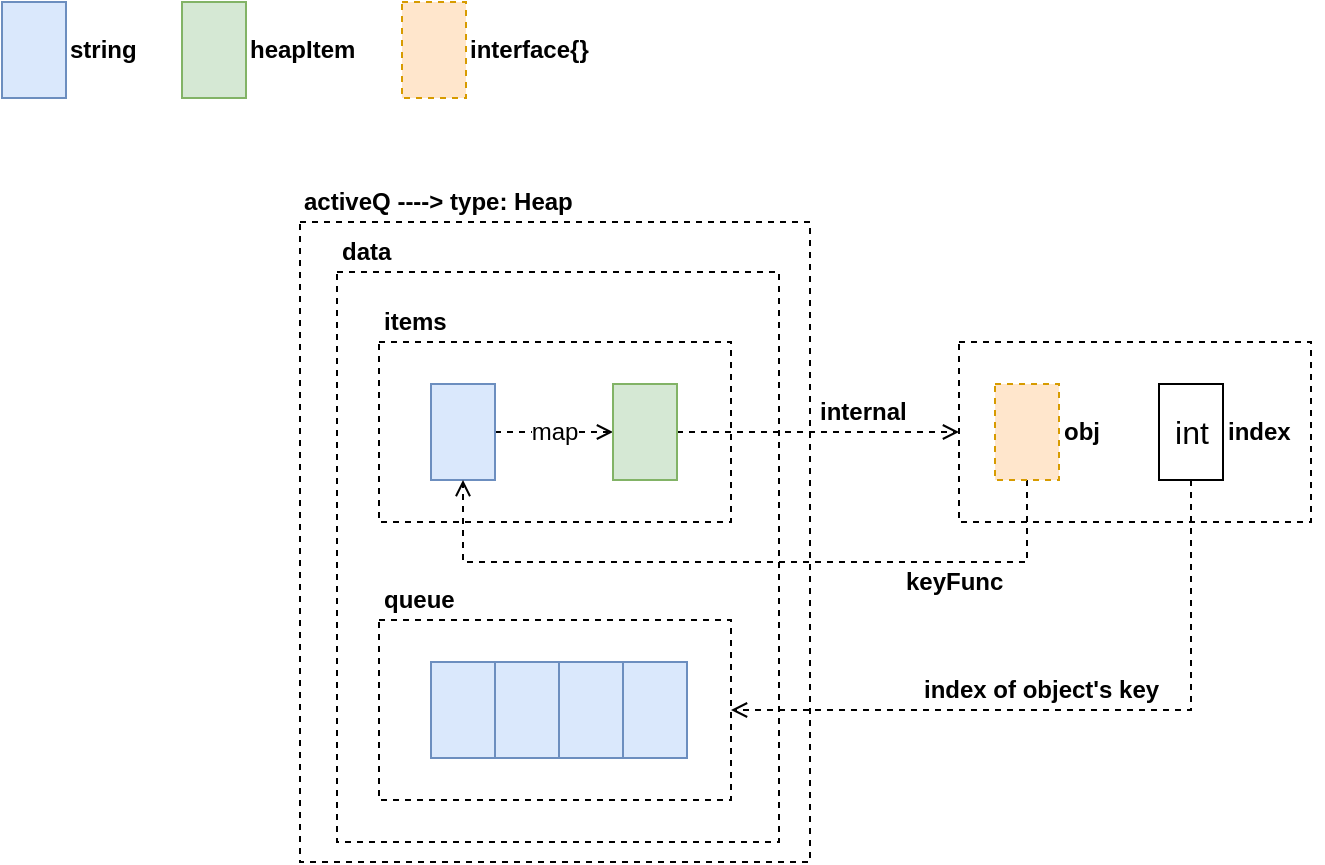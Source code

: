 <mxfile version="12.9.3" type="device" pages="7"><diagram id="OqqLB8XL_WR1UFxkndld" name="priority-queue-heap"><mxGraphModel dx="946" dy="725" grid="1" gridSize="10" guides="1" tooltips="1" connect="1" arrows="1" fold="1" page="1" pageScale="1" pageWidth="850" pageHeight="1100" math="0" shadow="0"><root><mxCell id="0"/><mxCell id="1" parent="0"/><mxCell id="0s3Qhba9hYQBaqq6USOw-25" value="" style="rounded=0;whiteSpace=wrap;html=1;fillColor=none;fontSize=12;dashed=1;" parent="1" vertex="1"><mxGeometry x="169" y="130" width="255" height="320" as="geometry"/></mxCell><mxCell id="0s3Qhba9hYQBaqq6USOw-23" value="" style="rounded=0;whiteSpace=wrap;html=1;fillColor=none;fontSize=12;dashed=1;" parent="1" vertex="1"><mxGeometry x="187.5" y="155" width="221" height="285" as="geometry"/></mxCell><mxCell id="0s3Qhba9hYQBaqq6USOw-18" value="" style="rounded=0;whiteSpace=wrap;html=1;fillColor=none;fontSize=12;dashed=1;" parent="1" vertex="1"><mxGeometry x="498.5" y="190" width="176" height="90" as="geometry"/></mxCell><mxCell id="0s3Qhba9hYQBaqq6USOw-5" value="" style="rounded=0;whiteSpace=wrap;html=1;fillColor=none;fontSize=12;dashed=1;" parent="1" vertex="1"><mxGeometry x="208.5" y="190" width="176" height="90" as="geometry"/></mxCell><mxCell id="jmyelHCtMW4RhouAim9L-1" value="" style="rounded=0;whiteSpace=wrap;html=1;fontSize=16;fillColor=#dae8fc;strokeColor=#6c8ebf;" parent="1" vertex="1"><mxGeometry x="20" y="20" width="32" height="48" as="geometry"/></mxCell><mxCell id="jmyelHCtMW4RhouAim9L-2" value="string" style="text;html=1;align=left;verticalAlign=middle;resizable=0;points=[];autosize=1;fontSize=12;fontStyle=1" parent="1" vertex="1"><mxGeometry x="52" y="34" width="50" height="20" as="geometry"/></mxCell><mxCell id="jmyelHCtMW4RhouAim9L-3" value="" style="rounded=0;whiteSpace=wrap;html=1;fontSize=16;fillColor=#d5e8d4;strokeColor=#82b366;" parent="1" vertex="1"><mxGeometry x="110" y="20" width="32" height="48" as="geometry"/></mxCell><mxCell id="jmyelHCtMW4RhouAim9L-4" value="" style="rounded=0;whiteSpace=wrap;html=1;fontSize=16;fillColor=#ffe6cc;strokeColor=#d79b00;dashed=1;" parent="1" vertex="1"><mxGeometry x="220" y="20" width="32" height="48" as="geometry"/></mxCell><mxCell id="jmyelHCtMW4RhouAim9L-5" value="interface{}" style="text;html=1;align=left;verticalAlign=middle;resizable=0;points=[];autosize=1;fontSize=12;fontStyle=1" parent="1" vertex="1"><mxGeometry x="252" y="34" width="70" height="20" as="geometry"/></mxCell><mxCell id="jmyelHCtMW4RhouAim9L-6" value="heapItem" style="text;html=1;align=left;verticalAlign=middle;resizable=0;points=[];autosize=1;fontSize=12;fontStyle=1" parent="1" vertex="1"><mxGeometry x="142" y="34" width="70" height="20" as="geometry"/></mxCell><mxCell id="0s3Qhba9hYQBaqq6USOw-4" value="map" style="edgeStyle=orthogonalEdgeStyle;rounded=0;orthogonalLoop=1;jettySize=auto;html=1;exitX=1;exitY=0.5;exitDx=0;exitDy=0;dashed=1;endArrow=open;endFill=0;fontSize=12;" parent="1" source="0s3Qhba9hYQBaqq6USOw-2" target="0s3Qhba9hYQBaqq6USOw-3" edge="1"><mxGeometry relative="1" as="geometry"/></mxCell><mxCell id="0s3Qhba9hYQBaqq6USOw-2" value="" style="rounded=0;whiteSpace=wrap;html=1;fontSize=16;fillColor=#dae8fc;strokeColor=#6c8ebf;" parent="1" vertex="1"><mxGeometry x="234.5" y="211" width="32" height="48" as="geometry"/></mxCell><mxCell id="0s3Qhba9hYQBaqq6USOw-19" style="edgeStyle=orthogonalEdgeStyle;rounded=0;orthogonalLoop=1;jettySize=auto;html=1;exitX=1;exitY=0.5;exitDx=0;exitDy=0;entryX=0;entryY=0.5;entryDx=0;entryDy=0;dashed=1;endArrow=open;endFill=0;fontSize=12;" parent="1" source="0s3Qhba9hYQBaqq6USOw-3" target="0s3Qhba9hYQBaqq6USOw-18" edge="1"><mxGeometry relative="1" as="geometry"/></mxCell><mxCell id="0s3Qhba9hYQBaqq6USOw-3" value="" style="rounded=0;whiteSpace=wrap;html=1;fontSize=16;fillColor=#d5e8d4;strokeColor=#82b366;" parent="1" vertex="1"><mxGeometry x="325.5" y="211" width="32" height="48" as="geometry"/></mxCell><mxCell id="0s3Qhba9hYQBaqq6USOw-6" value="items" style="text;html=1;align=left;verticalAlign=middle;resizable=0;points=[];autosize=1;fontSize=12;fontStyle=1" parent="1" vertex="1"><mxGeometry x="208.5" y="170" width="50" height="20" as="geometry"/></mxCell><mxCell id="0s3Qhba9hYQBaqq6USOw-7" value="" style="rounded=0;whiteSpace=wrap;html=1;fontSize=16;fillColor=#dae8fc;strokeColor=#6c8ebf;" parent="1" vertex="1"><mxGeometry x="234.5" y="350" width="32" height="48" as="geometry"/></mxCell><mxCell id="0s3Qhba9hYQBaqq6USOw-8" value="" style="rounded=0;whiteSpace=wrap;html=1;fontSize=16;fillColor=#dae8fc;strokeColor=#6c8ebf;" parent="1" vertex="1"><mxGeometry x="266.5" y="350" width="32" height="48" as="geometry"/></mxCell><mxCell id="0s3Qhba9hYQBaqq6USOw-9" value="" style="rounded=0;whiteSpace=wrap;html=1;fontSize=16;fillColor=#dae8fc;strokeColor=#6c8ebf;" parent="1" vertex="1"><mxGeometry x="298.5" y="350" width="32" height="48" as="geometry"/></mxCell><mxCell id="0s3Qhba9hYQBaqq6USOw-10" value="" style="rounded=0;whiteSpace=wrap;html=1;fontSize=16;fillColor=#dae8fc;strokeColor=#6c8ebf;" parent="1" vertex="1"><mxGeometry x="330.5" y="350" width="32" height="48" as="geometry"/></mxCell><mxCell id="0s3Qhba9hYQBaqq6USOw-11" value="" style="rounded=0;whiteSpace=wrap;html=1;fillColor=none;fontSize=12;dashed=1;" parent="1" vertex="1"><mxGeometry x="208.5" y="329" width="176" height="90" as="geometry"/></mxCell><mxCell id="0s3Qhba9hYQBaqq6USOw-12" value="queue" style="text;html=1;align=left;verticalAlign=middle;resizable=0;points=[];autosize=1;fontSize=12;fontStyle=1" parent="1" vertex="1"><mxGeometry x="208.5" y="309" width="50" height="20" as="geometry"/></mxCell><mxCell id="cxtWH5kBMI3xgIbaO7XE-2" style="edgeStyle=orthogonalEdgeStyle;rounded=0;orthogonalLoop=1;jettySize=auto;html=1;exitX=0.5;exitY=1;exitDx=0;exitDy=0;entryX=0.5;entryY=1;entryDx=0;entryDy=0;dashed=1;endArrow=open;endFill=0;strokeColor=#000000;fontSize=12;fontColor=#000000;" parent="1" source="0s3Qhba9hYQBaqq6USOw-14" target="0s3Qhba9hYQBaqq6USOw-2" edge="1"><mxGeometry relative="1" as="geometry"><Array as="points"><mxPoint x="533" y="300"/><mxPoint x="251" y="300"/></Array></mxGeometry></mxCell><mxCell id="0s3Qhba9hYQBaqq6USOw-14" value="" style="rounded=0;whiteSpace=wrap;html=1;fontSize=16;fillColor=#ffe6cc;strokeColor=#d79b00;dashed=1;" parent="1" vertex="1"><mxGeometry x="516.5" y="211" width="32" height="48" as="geometry"/></mxCell><mxCell id="0s3Qhba9hYQBaqq6USOw-21" style="edgeStyle=orthogonalEdgeStyle;rounded=0;orthogonalLoop=1;jettySize=auto;html=1;exitX=0.5;exitY=1;exitDx=0;exitDy=0;entryX=1;entryY=0.5;entryDx=0;entryDy=0;dashed=1;endArrow=open;endFill=0;fontSize=12;" parent="1" source="0s3Qhba9hYQBaqq6USOw-15" target="0s3Qhba9hYQBaqq6USOw-11" edge="1"><mxGeometry relative="1" as="geometry"/></mxCell><mxCell id="0s3Qhba9hYQBaqq6USOw-15" value="int" style="rounded=0;whiteSpace=wrap;html=1;fontSize=16;fillColor=#ffffff;strokeColor=#000000;" parent="1" vertex="1"><mxGeometry x="598.5" y="211" width="32" height="48" as="geometry"/></mxCell><mxCell id="0s3Qhba9hYQBaqq6USOw-16" value="index" style="text;html=1;align=left;verticalAlign=middle;resizable=0;points=[];autosize=1;fontSize=12;fontStyle=1" parent="1" vertex="1"><mxGeometry x="630.5" y="225" width="50" height="20" as="geometry"/></mxCell><mxCell id="0s3Qhba9hYQBaqq6USOw-17" value="obj" style="text;html=1;align=left;verticalAlign=middle;resizable=0;points=[];autosize=1;fontSize=12;fontStyle=1" parent="1" vertex="1"><mxGeometry x="548.5" y="225" width="30" height="20" as="geometry"/></mxCell><mxCell id="0s3Qhba9hYQBaqq6USOw-20" value="internal" style="text;html=1;align=left;verticalAlign=middle;resizable=0;points=[];autosize=1;fontSize=12;fontStyle=1" parent="1" vertex="1"><mxGeometry x="426.5" y="215" width="60" height="20" as="geometry"/></mxCell><mxCell id="0s3Qhba9hYQBaqq6USOw-22" value="index of object's key" style="text;html=1;align=left;verticalAlign=middle;resizable=0;points=[];autosize=1;fontSize=12;fontStyle=1" parent="1" vertex="1"><mxGeometry x="478.5" y="354" width="130" height="20" as="geometry"/></mxCell><mxCell id="0s3Qhba9hYQBaqq6USOw-24" value="data" style="text;html=1;align=left;verticalAlign=middle;resizable=0;points=[];autosize=1;fontSize=12;fontStyle=1" parent="1" vertex="1"><mxGeometry x="187.5" y="135" width="40" height="20" as="geometry"/></mxCell><mxCell id="0s3Qhba9hYQBaqq6USOw-26" value="activeQ ----&amp;gt; type: Heap" style="text;html=1;align=left;verticalAlign=middle;resizable=0;points=[];autosize=1;fontSize=12;fontStyle=1" parent="1" vertex="1"><mxGeometry x="169" y="110" width="150" height="20" as="geometry"/></mxCell><mxCell id="cxtWH5kBMI3xgIbaO7XE-3" value="keyFunc" style="text;html=1;align=left;verticalAlign=middle;resizable=0;points=[];autosize=1;fontSize=12;fontStyle=1" parent="1" vertex="1"><mxGeometry x="470" y="300" width="60" height="20" as="geometry"/></mxCell></root></mxGraphModel></diagram><diagram id="LETUyfexw-tIMplkj-nT" name="pods-map"><mxGraphModel dx="946" dy="725" grid="1" gridSize="10" guides="1" tooltips="1" connect="1" arrows="1" fold="1" page="1" pageScale="1" pageWidth="850" pageHeight="1100" math="0" shadow="0"><root><mxCell id="FjTLkHLr0if9SEq7ohRG-0"/><mxCell id="FjTLkHLr0if9SEq7ohRG-1" parent="FjTLkHLr0if9SEq7ohRG-0"/><mxCell id="JBHx8w3nlGz9HXkR58CA-18" value="" style="rounded=0;whiteSpace=wrap;html=1;fillColor=none;fontSize=12;dashed=1;" parent="FjTLkHLr0if9SEq7ohRG-1" vertex="1"><mxGeometry x="220" y="398" width="350" height="312" as="geometry"/></mxCell><mxCell id="JBHx8w3nlGz9HXkR58CA-15" value="" style="rounded=0;whiteSpace=wrap;html=1;fillColor=none;fontSize=12;dashed=1;" parent="FjTLkHLr0if9SEq7ohRG-1" vertex="1"><mxGeometry x="240" y="430" width="300" height="111" as="geometry"/></mxCell><mxCell id="JBHx8w3nlGz9HXkR58CA-13" value="" style="rounded=0;whiteSpace=wrap;html=1;fillColor=none;fontSize=12;dashed=1;" parent="FjTLkHLr0if9SEq7ohRG-1" vertex="1"><mxGeometry x="360" y="445.5" width="160" height="79" as="geometry"/></mxCell><mxCell id="JBHx8w3nlGz9HXkR58CA-2" value="" style="rounded=0;whiteSpace=wrap;html=1;fillColor=none;fontSize=12;dashed=1;" parent="FjTLkHLr0if9SEq7ohRG-1" vertex="1"><mxGeometry x="220" y="140" width="218" height="150" as="geometry"/></mxCell><mxCell id="JBHx8w3nlGz9HXkR58CA-0" value="" style="rounded=0;whiteSpace=wrap;html=1;fillColor=none;fontSize=12;dashed=1;" parent="FjTLkHLr0if9SEq7ohRG-1" vertex="1"><mxGeometry x="238" y="170" width="180" height="100" as="geometry"/></mxCell><mxCell id="1P0vJMiSEJVj1MTGUIT8-0" value="" style="rounded=0;whiteSpace=wrap;html=1;fontSize=16;fillColor=#dae8fc;strokeColor=#6c8ebf;" parent="FjTLkHLr0if9SEq7ohRG-1" vertex="1"><mxGeometry x="20" y="20" width="32" height="48" as="geometry"/></mxCell><mxCell id="1P0vJMiSEJVj1MTGUIT8-1" value="string" style="text;html=1;align=left;verticalAlign=middle;resizable=0;points=[];autosize=1;fontSize=12;fontStyle=1" parent="FjTLkHLr0if9SEq7ohRG-1" vertex="1"><mxGeometry x="52" y="34" width="50" height="20" as="geometry"/></mxCell><mxCell id="1P0vJMiSEJVj1MTGUIT8-2" value="" style="rounded=0;whiteSpace=wrap;html=1;fontSize=16;fillColor=#d5e8d4;strokeColor=#82b366;" parent="FjTLkHLr0if9SEq7ohRG-1" vertex="1"><mxGeometry x="110" y="20" width="32" height="48" as="geometry"/></mxCell><mxCell id="1P0vJMiSEJVj1MTGUIT8-3" value="" style="rounded=0;whiteSpace=wrap;html=1;fontSize=16;fillColor=#ffe6cc;strokeColor=#d79b00;" parent="FjTLkHLr0if9SEq7ohRG-1" vertex="1"><mxGeometry x="220" y="20" width="32" height="48" as="geometry"/></mxCell><mxCell id="1P0vJMiSEJVj1MTGUIT8-4" value="framework.PodInfo" style="text;html=1;align=left;verticalAlign=middle;resizable=0;points=[];autosize=1;fontSize=12;fontStyle=1" parent="FjTLkHLr0if9SEq7ohRG-1" vertex="1"><mxGeometry x="252" y="34" width="120" height="20" as="geometry"/></mxCell><mxCell id="1P0vJMiSEJVj1MTGUIT8-5" value="v1.Pod" style="text;html=1;align=left;verticalAlign=middle;resizable=0;points=[];autosize=1;fontSize=12;fontStyle=1" parent="FjTLkHLr0if9SEq7ohRG-1" vertex="1"><mxGeometry x="142" y="34" width="50" height="20" as="geometry"/></mxCell><mxCell id="1P0vJMiSEJVj1MTGUIT8-8" value="map" style="edgeStyle=orthogonalEdgeStyle;rounded=0;orthogonalLoop=1;jettySize=auto;html=1;exitX=1;exitY=0.5;exitDx=0;exitDy=0;entryX=0;entryY=0.5;entryDx=0;entryDy=0;dashed=1;endArrow=open;endFill=0;fontSize=12;" parent="FjTLkHLr0if9SEq7ohRG-1" source="1P0vJMiSEJVj1MTGUIT8-6" target="1P0vJMiSEJVj1MTGUIT8-7" edge="1"><mxGeometry relative="1" as="geometry"/></mxCell><mxCell id="1P0vJMiSEJVj1MTGUIT8-6" value="" style="rounded=0;whiteSpace=wrap;html=1;fontSize=16;fillColor=#dae8fc;strokeColor=#6c8ebf;" parent="FjTLkHLr0if9SEq7ohRG-1" vertex="1"><mxGeometry x="250" y="191" width="32" height="48" as="geometry"/></mxCell><mxCell id="JBHx8w3nlGz9HXkR58CA-5" style="edgeStyle=orthogonalEdgeStyle;rounded=0;orthogonalLoop=1;jettySize=auto;html=1;exitX=1;exitY=0.5;exitDx=0;exitDy=0;entryX=0;entryY=0.5;entryDx=0;entryDy=0;dashed=1;endArrow=open;endFill=0;fontSize=12;" parent="FjTLkHLr0if9SEq7ohRG-1" source="1P0vJMiSEJVj1MTGUIT8-7" target="JBHx8w3nlGz9HXkR58CA-4" edge="1"><mxGeometry relative="1" as="geometry"/></mxCell><mxCell id="1P0vJMiSEJVj1MTGUIT8-7" value="" style="rounded=0;whiteSpace=wrap;html=1;fontSize=16;fillColor=#ffe6cc;strokeColor=#d79b00;" parent="FjTLkHLr0if9SEq7ohRG-1" vertex="1"><mxGeometry x="368" y="191" width="32" height="48" as="geometry"/></mxCell><mxCell id="JBHx8w3nlGz9HXkR58CA-1" value="podInfoMap" style="text;html=1;align=left;verticalAlign=middle;resizable=0;points=[];autosize=1;fontSize=12;fontStyle=1" parent="FjTLkHLr0if9SEq7ohRG-1" vertex="1"><mxGeometry x="238" y="150" width="80" height="20" as="geometry"/></mxCell><mxCell id="JBHx8w3nlGz9HXkR58CA-3" value="UnschedulablePodsMap" style="text;html=1;align=left;verticalAlign=middle;resizable=0;points=[];autosize=1;fontSize=12;fontStyle=1" parent="FjTLkHLr0if9SEq7ohRG-1" vertex="1"><mxGeometry x="220" y="120" width="150" height="20" as="geometry"/></mxCell><mxCell id="JBHx8w3nlGz9HXkR58CA-6" style="edgeStyle=orthogonalEdgeStyle;rounded=0;orthogonalLoop=1;jettySize=auto;html=1;exitX=0.5;exitY=1;exitDx=0;exitDy=0;entryX=0.5;entryY=1;entryDx=0;entryDy=0;dashed=1;endArrow=open;endFill=0;fontSize=12;" parent="FjTLkHLr0if9SEq7ohRG-1" source="JBHx8w3nlGz9HXkR58CA-4" target="1P0vJMiSEJVj1MTGUIT8-6" edge="1"><mxGeometry relative="1" as="geometry"><Array as="points"><mxPoint x="504" y="260"/><mxPoint x="266" y="260"/></Array></mxGeometry></mxCell><mxCell id="JBHx8w3nlGz9HXkR58CA-4" value="" style="rounded=0;whiteSpace=wrap;html=1;fontSize=16;fillColor=#d5e8d4;strokeColor=#82b366;" parent="FjTLkHLr0if9SEq7ohRG-1" vertex="1"><mxGeometry x="488" y="191" width="32" height="48" as="geometry"/></mxCell><mxCell id="JBHx8w3nlGz9HXkR58CA-7" value="keyFunc ----&amp;gt; Pod to string" style="text;html=1;align=left;verticalAlign=middle;resizable=0;points=[];autosize=1;fontSize=12;fontStyle=1" parent="FjTLkHLr0if9SEq7ohRG-1" vertex="1"><mxGeometry x="460" y="260" width="170" height="20" as="geometry"/></mxCell><mxCell id="JBHx8w3nlGz9HXkR58CA-14" value="map" style="edgeStyle=orthogonalEdgeStyle;rounded=0;orthogonalLoop=1;jettySize=auto;html=1;exitX=1;exitY=0.5;exitDx=0;exitDy=0;dashed=1;endArrow=open;endFill=0;fontSize=12;" parent="FjTLkHLr0if9SEq7ohRG-1" source="JBHx8w3nlGz9HXkR58CA-8" target="JBHx8w3nlGz9HXkR58CA-13" edge="1"><mxGeometry relative="1" as="geometry"/></mxCell><mxCell id="JBHx8w3nlGz9HXkR58CA-8" value="" style="rounded=0;whiteSpace=wrap;html=1;fontSize=16;fillColor=#dae8fc;strokeColor=#6c8ebf;" parent="FjTLkHLr0if9SEq7ohRG-1" vertex="1"><mxGeometry x="260" y="461" width="32" height="48" as="geometry"/></mxCell><mxCell id="JBHx8w3nlGz9HXkR58CA-9" value="" style="rounded=0;whiteSpace=wrap;html=1;fontSize=16;fillColor=#d5e8d4;strokeColor=#82b366;" parent="FjTLkHLr0if9SEq7ohRG-1" vertex="1"><mxGeometry x="375" y="461" width="32" height="48" as="geometry"/></mxCell><mxCell id="JBHx8w3nlGz9HXkR58CA-10" value="" style="rounded=0;whiteSpace=wrap;html=1;fontSize=16;fillColor=#d5e8d4;strokeColor=#82b366;" parent="FjTLkHLr0if9SEq7ohRG-1" vertex="1"><mxGeometry x="407" y="461" width="32" height="48" as="geometry"/></mxCell><mxCell id="JBHx8w3nlGz9HXkR58CA-11" value="" style="rounded=0;whiteSpace=wrap;html=1;fontSize=16;fillColor=#d5e8d4;strokeColor=#82b366;" parent="FjTLkHLr0if9SEq7ohRG-1" vertex="1"><mxGeometry x="439" y="461" width="32" height="48" as="geometry"/></mxCell><mxCell id="JBHx8w3nlGz9HXkR58CA-12" value="" style="rounded=0;whiteSpace=wrap;html=1;fontSize=16;fillColor=#d5e8d4;strokeColor=#82b366;" parent="FjTLkHLr0if9SEq7ohRG-1" vertex="1"><mxGeometry x="471" y="461" width="32" height="48" as="geometry"/></mxCell><mxCell id="JBHx8w3nlGz9HXkR58CA-17" value="nominatedPods" style="text;html=1;align=left;verticalAlign=middle;resizable=0;points=[];autosize=1;fontSize=12;fontStyle=1" parent="FjTLkHLr0if9SEq7ohRG-1" vertex="1"><mxGeometry x="240" y="410" width="110" height="20" as="geometry"/></mxCell><mxCell id="JBHx8w3nlGz9HXkR58CA-19" value="nominatedPodMap" style="text;html=1;align=left;verticalAlign=middle;resizable=0;points=[];autosize=1;fontSize=12;fontStyle=1" parent="FjTLkHLr0if9SEq7ohRG-1" vertex="1"><mxGeometry x="220" y="378" width="120" height="20" as="geometry"/></mxCell><mxCell id="JBHx8w3nlGz9HXkR58CA-20" value="" style="rounded=0;whiteSpace=wrap;html=1;fontSize=16;fillColor=#f8cecc;strokeColor=#b85450;" parent="FjTLkHLr0if9SEq7ohRG-1" vertex="1"><mxGeometry x="388" y="20" width="32" height="48" as="geometry"/></mxCell><mxCell id="JBHx8w3nlGz9HXkR58CA-21" value="ktypes.UID" style="text;html=1;align=left;verticalAlign=middle;resizable=0;points=[];autosize=1;fontSize=12;fontStyle=1" parent="FjTLkHLr0if9SEq7ohRG-1" vertex="1"><mxGeometry x="420" y="34" width="80" height="20" as="geometry"/></mxCell><mxCell id="JBHx8w3nlGz9HXkR58CA-24" value="map" style="edgeStyle=orthogonalEdgeStyle;rounded=0;orthogonalLoop=1;jettySize=auto;html=1;exitX=1;exitY=0.5;exitDx=0;exitDy=0;dashed=1;endArrow=open;endFill=0;fontSize=12;" parent="FjTLkHLr0if9SEq7ohRG-1" source="JBHx8w3nlGz9HXkR58CA-22" target="JBHx8w3nlGz9HXkR58CA-23" edge="1"><mxGeometry relative="1" as="geometry"/></mxCell><mxCell id="JBHx8w3nlGz9HXkR58CA-22" value="" style="rounded=0;whiteSpace=wrap;html=1;fontSize=16;fillColor=#f8cecc;strokeColor=#b85450;" parent="FjTLkHLr0if9SEq7ohRG-1" vertex="1"><mxGeometry x="302" y="621.5" width="32" height="48" as="geometry"/></mxCell><mxCell id="JBHx8w3nlGz9HXkR58CA-23" value="" style="rounded=0;whiteSpace=wrap;html=1;fontSize=16;fillColor=#dae8fc;strokeColor=#6c8ebf;" parent="FjTLkHLr0if9SEq7ohRG-1" vertex="1"><mxGeometry x="434" y="621.5" width="32" height="48" as="geometry"/></mxCell><mxCell id="JBHx8w3nlGz9HXkR58CA-25" value="" style="rounded=0;whiteSpace=wrap;html=1;fillColor=none;fontSize=12;dashed=1;" parent="FjTLkHLr0if9SEq7ohRG-1" vertex="1"><mxGeometry x="241" y="590" width="300" height="111" as="geometry"/></mxCell><mxCell id="JBHx8w3nlGz9HXkR58CA-26" value="nominatedPodToNode" style="text;html=1;align=left;verticalAlign=middle;resizable=0;points=[];autosize=1;fontSize=12;fontStyle=1" parent="FjTLkHLr0if9SEq7ohRG-1" vertex="1"><mxGeometry x="241" y="570" width="140" height="20" as="geometry"/></mxCell></root></mxGraphModel></diagram><diagram id="RvDOKmZgHMDn5B3ohJ6r" name="nominated-pod-map-add"><mxGraphModel dx="946" dy="725" grid="1" gridSize="10" guides="1" tooltips="1" connect="1" arrows="1" fold="1" page="1" pageScale="1" pageWidth="850" pageHeight="1100" math="0" shadow="0"><root><mxCell id="Y2TEsF-Dt8Ic3D6Mgo6X-0"/><mxCell id="Y2TEsF-Dt8Ic3D6Mgo6X-1" parent="Y2TEsF-Dt8Ic3D6Mgo6X-0"/><mxCell id="AvfdKGWKp0USeCs8e3OH-11" value="" style="rounded=0;whiteSpace=wrap;html=1;fillColor=none;fontSize=12;dashed=1;" parent="Y2TEsF-Dt8Ic3D6Mgo6X-1" vertex="1"><mxGeometry x="590" y="321" width="180" height="69" as="geometry"/></mxCell><mxCell id="AvfdKGWKp0USeCs8e3OH-29" style="edgeStyle=orthogonalEdgeStyle;rounded=0;orthogonalLoop=1;jettySize=auto;html=1;exitX=0.5;exitY=0;exitDx=0;exitDy=0;entryX=1;entryY=0.5;entryDx=0;entryDy=0;dashed=1;endArrow=open;endFill=0;fontSize=12;strokeColor=#0000FF;" parent="Y2TEsF-Dt8Ic3D6Mgo6X-1" source="AvfdKGWKp0USeCs8e3OH-14" target="Y2TEsF-Dt8Ic3D6Mgo6X-4" edge="1"><mxGeometry relative="1" as="geometry"/></mxCell><mxCell id="AvfdKGWKp0USeCs8e3OH-14" value="" style="rounded=0;whiteSpace=wrap;html=1;fillColor=none;fontSize=12;dashed=1;" parent="Y2TEsF-Dt8Ic3D6Mgo6X-1" vertex="1"><mxGeometry x="570" y="294.5" width="220" height="175.5" as="geometry"/></mxCell><mxCell id="Y2TEsF-Dt8Ic3D6Mgo6X-16" value="" style="rounded=0;whiteSpace=wrap;html=1;fillColor=none;fontSize=12;dashed=1;" parent="Y2TEsF-Dt8Ic3D6Mgo6X-1" vertex="1"><mxGeometry x="101" y="332" width="300" height="111" as="geometry"/></mxCell><mxCell id="Y2TEsF-Dt8Ic3D6Mgo6X-2" value="" style="rounded=0;whiteSpace=wrap;html=1;fillColor=none;fontSize=12;dashed=1;" parent="Y2TEsF-Dt8Ic3D6Mgo6X-1" vertex="1"><mxGeometry x="80" y="140" width="350" height="312" as="geometry"/></mxCell><mxCell id="Y2TEsF-Dt8Ic3D6Mgo6X-3" value="" style="rounded=0;whiteSpace=wrap;html=1;fillColor=none;fontSize=12;dashed=1;" parent="Y2TEsF-Dt8Ic3D6Mgo6X-1" vertex="1"><mxGeometry x="100" y="172" width="300" height="111" as="geometry"/></mxCell><mxCell id="Y2TEsF-Dt8Ic3D6Mgo6X-4" value="" style="rounded=0;whiteSpace=wrap;html=1;fillColor=none;fontSize=12;dashed=1;" parent="Y2TEsF-Dt8Ic3D6Mgo6X-1" vertex="1"><mxGeometry x="220" y="187.5" width="160" height="79" as="geometry"/></mxCell><mxCell id="Y2TEsF-Dt8Ic3D6Mgo6X-5" value="map" style="edgeStyle=orthogonalEdgeStyle;rounded=0;orthogonalLoop=1;jettySize=auto;html=1;exitX=1;exitY=0.5;exitDx=0;exitDy=0;dashed=1;endArrow=open;endFill=0;fontSize=12;" parent="Y2TEsF-Dt8Ic3D6Mgo6X-1" source="Y2TEsF-Dt8Ic3D6Mgo6X-6" target="Y2TEsF-Dt8Ic3D6Mgo6X-4" edge="1"><mxGeometry relative="1" as="geometry"/></mxCell><mxCell id="Y2TEsF-Dt8Ic3D6Mgo6X-6" value="" style="rounded=0;whiteSpace=wrap;html=1;fontSize=16;fillColor=#dae8fc;strokeColor=#6c8ebf;" parent="Y2TEsF-Dt8Ic3D6Mgo6X-1" vertex="1"><mxGeometry x="120" y="203" width="32" height="48" as="geometry"/></mxCell><mxCell id="Y2TEsF-Dt8Ic3D6Mgo6X-7" value="" style="rounded=0;whiteSpace=wrap;html=1;fontSize=16;fillColor=#d5e8d4;strokeColor=#82b366;" parent="Y2TEsF-Dt8Ic3D6Mgo6X-1" vertex="1"><mxGeometry x="235" y="203" width="32" height="48" as="geometry"/></mxCell><mxCell id="Y2TEsF-Dt8Ic3D6Mgo6X-8" value="" style="rounded=0;whiteSpace=wrap;html=1;fontSize=16;fillColor=#d5e8d4;strokeColor=#82b366;" parent="Y2TEsF-Dt8Ic3D6Mgo6X-1" vertex="1"><mxGeometry x="267" y="203" width="32" height="48" as="geometry"/></mxCell><mxCell id="Y2TEsF-Dt8Ic3D6Mgo6X-9" value="" style="rounded=0;whiteSpace=wrap;html=1;fontSize=16;fillColor=#d5e8d4;strokeColor=#82b366;" parent="Y2TEsF-Dt8Ic3D6Mgo6X-1" vertex="1"><mxGeometry x="299" y="203" width="32" height="48" as="geometry"/></mxCell><mxCell id="Y2TEsF-Dt8Ic3D6Mgo6X-10" value="" style="rounded=0;whiteSpace=wrap;html=1;fontSize=16;fillColor=#d5e8d4;strokeColor=#82b366;" parent="Y2TEsF-Dt8Ic3D6Mgo6X-1" vertex="1"><mxGeometry x="331" y="203" width="32" height="48" as="geometry"/></mxCell><mxCell id="Y2TEsF-Dt8Ic3D6Mgo6X-11" value="nominatedPods" style="text;html=1;align=left;verticalAlign=middle;resizable=0;points=[];autosize=1;fontSize=12;fontStyle=1" parent="Y2TEsF-Dt8Ic3D6Mgo6X-1" vertex="1"><mxGeometry x="100" y="152" width="110" height="20" as="geometry"/></mxCell><mxCell id="Y2TEsF-Dt8Ic3D6Mgo6X-12" value="nominatedPodMap" style="text;html=1;align=left;verticalAlign=middle;resizable=0;points=[];autosize=1;fontSize=12;fontStyle=1" parent="Y2TEsF-Dt8Ic3D6Mgo6X-1" vertex="1"><mxGeometry x="80" y="120" width="120" height="20" as="geometry"/></mxCell><mxCell id="Y2TEsF-Dt8Ic3D6Mgo6X-13" value="map" style="edgeStyle=orthogonalEdgeStyle;rounded=0;orthogonalLoop=1;jettySize=auto;html=1;exitX=1;exitY=0.5;exitDx=0;exitDy=0;dashed=1;endArrow=open;endFill=0;fontSize=12;" parent="Y2TEsF-Dt8Ic3D6Mgo6X-1" source="Y2TEsF-Dt8Ic3D6Mgo6X-14" target="Y2TEsF-Dt8Ic3D6Mgo6X-15" edge="1"><mxGeometry relative="1" as="geometry"/></mxCell><mxCell id="Y2TEsF-Dt8Ic3D6Mgo6X-14" value="" style="rounded=0;whiteSpace=wrap;html=1;fontSize=16;fillColor=#f8cecc;strokeColor=#b85450;" parent="Y2TEsF-Dt8Ic3D6Mgo6X-1" vertex="1"><mxGeometry x="162" y="363.5" width="32" height="48" as="geometry"/></mxCell><mxCell id="Y2TEsF-Dt8Ic3D6Mgo6X-15" value="" style="rounded=0;whiteSpace=wrap;html=1;fontSize=16;fillColor=#dae8fc;strokeColor=#6c8ebf;" parent="Y2TEsF-Dt8Ic3D6Mgo6X-1" vertex="1"><mxGeometry x="294" y="363.5" width="32" height="48" as="geometry"/></mxCell><mxCell id="Y2TEsF-Dt8Ic3D6Mgo6X-17" value="nominatedPodToNode" style="text;html=1;align=left;verticalAlign=middle;resizable=0;points=[];autosize=1;fontSize=12;fontStyle=1" parent="Y2TEsF-Dt8Ic3D6Mgo6X-1" vertex="1"><mxGeometry x="101" y="312" width="140" height="20" as="geometry"/></mxCell><mxCell id="AvfdKGWKp0USeCs8e3OH-0" value="" style="rounded=0;whiteSpace=wrap;html=1;fontSize=16;fillColor=#dae8fc;strokeColor=#6c8ebf;" parent="Y2TEsF-Dt8Ic3D6Mgo6X-1" vertex="1"><mxGeometry x="20" y="20" width="32" height="48" as="geometry"/></mxCell><mxCell id="AvfdKGWKp0USeCs8e3OH-1" value="string" style="text;html=1;align=left;verticalAlign=middle;resizable=0;points=[];autosize=1;fontSize=12;fontStyle=1" parent="Y2TEsF-Dt8Ic3D6Mgo6X-1" vertex="1"><mxGeometry x="52" y="34" width="50" height="20" as="geometry"/></mxCell><mxCell id="AvfdKGWKp0USeCs8e3OH-2" value="" style="rounded=0;whiteSpace=wrap;html=1;fontSize=16;fillColor=#d5e8d4;strokeColor=#82b366;" parent="Y2TEsF-Dt8Ic3D6Mgo6X-1" vertex="1"><mxGeometry x="110" y="20" width="32" height="48" as="geometry"/></mxCell><mxCell id="AvfdKGWKp0USeCs8e3OH-5" value="v1.Pod" style="text;html=1;align=left;verticalAlign=middle;resizable=0;points=[];autosize=1;fontSize=12;fontStyle=1" parent="Y2TEsF-Dt8Ic3D6Mgo6X-1" vertex="1"><mxGeometry x="142" y="34" width="50" height="20" as="geometry"/></mxCell><mxCell id="AvfdKGWKp0USeCs8e3OH-6" value="" style="rounded=0;whiteSpace=wrap;html=1;fontSize=16;fillColor=#f8cecc;strokeColor=#b85450;" parent="Y2TEsF-Dt8Ic3D6Mgo6X-1" vertex="1"><mxGeometry x="210" y="20" width="32" height="48" as="geometry"/></mxCell><mxCell id="AvfdKGWKp0USeCs8e3OH-7" value="ktypes.UID" style="text;html=1;align=left;verticalAlign=middle;resizable=0;points=[];autosize=1;fontSize=12;fontStyle=1" parent="Y2TEsF-Dt8Ic3D6Mgo6X-1" vertex="1"><mxGeometry x="242" y="34" width="80" height="20" as="geometry"/></mxCell><mxCell id="AvfdKGWKp0USeCs8e3OH-23" style="edgeStyle=orthogonalEdgeStyle;rounded=0;orthogonalLoop=1;jettySize=auto;html=1;exitX=0;exitY=0.5;exitDx=0;exitDy=0;entryX=0.5;entryY=0;entryDx=0;entryDy=0;dashed=1;endArrow=open;endFill=0;fontSize=12;" parent="Y2TEsF-Dt8Ic3D6Mgo6X-1" source="AvfdKGWKp0USeCs8e3OH-8" target="AvfdKGWKp0USeCs8e3OH-20" edge="1"><mxGeometry relative="1" as="geometry"/></mxCell><mxCell id="AvfdKGWKp0USeCs8e3OH-8" value="" style="rounded=0;whiteSpace=wrap;html=1;fontSize=16;fillColor=#dae8fc;strokeColor=#6c8ebf;" parent="Y2TEsF-Dt8Ic3D6Mgo6X-1" vertex="1"><mxGeometry x="664" y="155" width="32" height="48" as="geometry"/></mxCell><mxCell id="AvfdKGWKp0USeCs8e3OH-9" value="nodeName" style="text;html=1;align=left;verticalAlign=middle;resizable=0;points=[];autosize=1;fontSize=12;fontStyle=1" parent="Y2TEsF-Dt8Ic3D6Mgo6X-1" vertex="1"><mxGeometry x="664" y="135" width="80" height="20" as="geometry"/></mxCell><mxCell id="AvfdKGWKp0USeCs8e3OH-24" style="edgeStyle=orthogonalEdgeStyle;rounded=0;orthogonalLoop=1;jettySize=auto;html=1;exitX=0;exitY=0.5;exitDx=0;exitDy=0;entryX=1;entryY=0.5;entryDx=0;entryDy=0;dashed=1;endArrow=open;endFill=0;fontSize=12;" parent="Y2TEsF-Dt8Ic3D6Mgo6X-1" source="AvfdKGWKp0USeCs8e3OH-10" target="AvfdKGWKp0USeCs8e3OH-20" edge="1"><mxGeometry relative="1" as="geometry"/></mxCell><mxCell id="AvfdKGWKp0USeCs8e3OH-10" value="" style="rounded=0;whiteSpace=wrap;html=1;fontSize=16;fillColor=#dae8fc;strokeColor=#6c8ebf;" parent="Y2TEsF-Dt8Ic3D6Mgo6X-1" vertex="1"><mxGeometry x="602" y="332" width="32" height="48" as="geometry"/></mxCell><mxCell id="AvfdKGWKp0USeCs8e3OH-12" value="NominatedNodeName" style="text;html=1;align=left;verticalAlign=middle;resizable=0;points=[];autosize=1;fontSize=12;fontStyle=1" parent="Y2TEsF-Dt8Ic3D6Mgo6X-1" vertex="1"><mxGeometry x="634" y="346" width="140" height="20" as="geometry"/></mxCell><mxCell id="AvfdKGWKp0USeCs8e3OH-13" value="Status" style="text;html=1;align=left;verticalAlign=middle;resizable=0;points=[];autosize=1;fontSize=12;fontStyle=1" parent="Y2TEsF-Dt8Ic3D6Mgo6X-1" vertex="1"><mxGeometry x="590" y="301" width="50" height="20" as="geometry"/></mxCell><mxCell id="AvfdKGWKp0USeCs8e3OH-15" value="Node" style="text;html=1;align=left;verticalAlign=middle;resizable=0;points=[];autosize=1;fontSize=12;fontStyle=1" parent="Y2TEsF-Dt8Ic3D6Mgo6X-1" vertex="1"><mxGeometry x="570" y="274.5" width="50" height="20" as="geometry"/></mxCell><mxCell id="AvfdKGWKp0USeCs8e3OH-18" style="edgeStyle=orthogonalEdgeStyle;rounded=0;orthogonalLoop=1;jettySize=auto;html=1;exitX=0;exitY=0.5;exitDx=0;exitDy=0;entryX=0.5;entryY=1;entryDx=0;entryDy=0;dashed=1;endArrow=open;endFill=0;fontSize=12;strokeColor=#FF8000;" parent="Y2TEsF-Dt8Ic3D6Mgo6X-1" source="AvfdKGWKp0USeCs8e3OH-16" target="Y2TEsF-Dt8Ic3D6Mgo6X-14" edge="1"><mxGeometry relative="1" as="geometry"/></mxCell><mxCell id="AvfdKGWKp0USeCs8e3OH-16" value="" style="rounded=0;whiteSpace=wrap;html=1;fontSize=16;fillColor=#f8cecc;strokeColor=#b85450;" parent="Y2TEsF-Dt8Ic3D6Mgo6X-1" vertex="1"><mxGeometry x="602" y="411.5" width="32" height="48" as="geometry"/></mxCell><mxCell id="AvfdKGWKp0USeCs8e3OH-17" value="UID" style="text;html=1;align=left;verticalAlign=middle;resizable=0;points=[];autosize=1;fontSize=12;fontStyle=1" parent="Y2TEsF-Dt8Ic3D6Mgo6X-1" vertex="1"><mxGeometry x="634" y="425.5" width="40" height="20" as="geometry"/></mxCell><mxCell id="AvfdKGWKp0USeCs8e3OH-19" value="key" style="text;html=1;align=left;verticalAlign=middle;resizable=0;points=[];autosize=1;fontSize=12;fontStyle=1;fontColor=#FF8000;" parent="Y2TEsF-Dt8Ic3D6Mgo6X-1" vertex="1"><mxGeometry x="470" y="439.5" width="40" height="20" as="geometry"/></mxCell><mxCell id="AvfdKGWKp0USeCs8e3OH-21" style="edgeStyle=orthogonalEdgeStyle;rounded=0;orthogonalLoop=1;jettySize=auto;html=1;exitX=0.5;exitY=1;exitDx=0;exitDy=0;entryX=1;entryY=0.5;entryDx=0;entryDy=0;dashed=1;endArrow=open;endFill=0;fontSize=12;strokeColor=#FF8000;" parent="Y2TEsF-Dt8Ic3D6Mgo6X-1" source="AvfdKGWKp0USeCs8e3OH-20" target="Y2TEsF-Dt8Ic3D6Mgo6X-15" edge="1"><mxGeometry relative="1" as="geometry"/></mxCell><mxCell id="AvfdKGWKp0USeCs8e3OH-27" style="rounded=0;orthogonalLoop=1;jettySize=auto;html=1;exitX=0;exitY=0.5;exitDx=0;exitDy=0;entryX=0.5;entryY=1;entryDx=0;entryDy=0;dashed=1;endArrow=open;endFill=0;fontSize=12;edgeStyle=orthogonalEdgeStyle;strokeColor=#0000FF;" parent="Y2TEsF-Dt8Ic3D6Mgo6X-1" source="AvfdKGWKp0USeCs8e3OH-20" target="Y2TEsF-Dt8Ic3D6Mgo6X-6" edge="1"><mxGeometry relative="1" as="geometry"/></mxCell><mxCell id="AvfdKGWKp0USeCs8e3OH-20" value="" style="rounded=0;whiteSpace=wrap;html=1;fontSize=16;fillColor=#dae8fc;strokeColor=#6c8ebf;" parent="Y2TEsF-Dt8Ic3D6Mgo6X-1" vertex="1"><mxGeometry x="460" y="250" width="32" height="48" as="geometry"/></mxCell><mxCell id="AvfdKGWKp0USeCs8e3OH-22" value="value" style="text;html=1;align=left;verticalAlign=middle;resizable=0;points=[];autosize=1;fontSize=12;fontStyle=1;fontColor=#FF8000;" parent="Y2TEsF-Dt8Ic3D6Mgo6X-1" vertex="1"><mxGeometry x="440" y="363.5" width="50" height="20" as="geometry"/></mxCell><mxCell id="AvfdKGWKp0USeCs8e3OH-25" value="nodeName != &quot;&quot;" style="text;html=1;align=left;verticalAlign=middle;resizable=0;points=[];autosize=1;fontSize=12;fontStyle=1" parent="Y2TEsF-Dt8Ic3D6Mgo6X-1" vertex="1"><mxGeometry x="530" y="155" width="110" height="20" as="geometry"/></mxCell><mxCell id="AvfdKGWKp0USeCs8e3OH-26" value="nodeName == &quot;&quot;" style="text;html=1;align=left;verticalAlign=middle;resizable=0;points=[];autosize=1;fontSize=12;fontStyle=1" parent="Y2TEsF-Dt8Ic3D6Mgo6X-1" vertex="1"><mxGeometry x="510" y="251" width="110" height="20" as="geometry"/></mxCell><mxCell id="AvfdKGWKp0USeCs8e3OH-28" value="key" style="text;html=1;align=left;verticalAlign=middle;resizable=0;points=[];autosize=1;fontSize=12;fontStyle=1;fontColor=#0000FF;" parent="Y2TEsF-Dt8Ic3D6Mgo6X-1" vertex="1"><mxGeometry x="430" y="274.5" width="40" height="20" as="geometry"/></mxCell><mxCell id="AvfdKGWKp0USeCs8e3OH-30" value="append" style="text;html=1;align=left;verticalAlign=middle;resizable=0;points=[];autosize=1;fontSize=12;fontStyle=1;fontColor=#0000FF;" parent="Y2TEsF-Dt8Ic3D6Mgo6X-1" vertex="1"><mxGeometry x="684" y="231" width="60" height="20" as="geometry"/></mxCell></root></mxGraphModel></diagram><diagram id="qU3c5dpff_3lZZpdTBtZ" name="get-unschedulable-pods"><mxGraphModel dx="946" dy="725" grid="1" gridSize="10" guides="1" tooltips="1" connect="1" arrows="1" fold="1" page="1" pageScale="1" pageWidth="850" pageHeight="1100" math="0" shadow="0"><root><mxCell id="eq8bihrtf0FDi4Df_YMW-0"/><mxCell id="eq8bihrtf0FDi4Df_YMW-1" parent="eq8bihrtf0FDi4Df_YMW-0"/><mxCell id="4pLb7U7F7axXWCvIe_t6-16" value="" style="rounded=0;whiteSpace=wrap;html=1;fillColor=none;fontSize=12;dashed=1;strokeWidth=2;" parent="eq8bihrtf0FDi4Df_YMW-1" vertex="1"><mxGeometry x="140" y="300" width="495" height="280" as="geometry"/></mxCell><mxCell id="4pLb7U7F7axXWCvIe_t6-6" value="" style="rounded=0;whiteSpace=wrap;html=1;fillColor=none;fontSize=12;dashed=1;" parent="eq8bihrtf0FDi4Df_YMW-1" vertex="1"><mxGeometry x="340" y="424" width="160" height="80" as="geometry"/></mxCell><mxCell id="4pLb7U7F7axXWCvIe_t6-19" style="edgeStyle=orthogonalEdgeStyle;rounded=0;orthogonalLoop=1;jettySize=auto;html=1;exitX=1;exitY=0.5;exitDx=0;exitDy=0;dashed=1;endArrow=open;endFill=0;strokeColor=#000000;strokeWidth=1;fontSize=12;fontColor=#000000;entryX=0.75;entryY=0;entryDx=0;entryDy=0;" parent="eq8bihrtf0FDi4Df_YMW-1" source="CCMc6VkWTmUKHhn3xBlz-9" target="4pLb7U7F7axXWCvIe_t6-24" edge="1"><mxGeometry relative="1" as="geometry"><mxPoint x="695" y="204" as="targetPoint"/></mxGeometry></mxCell><mxCell id="CCMc6VkWTmUKHhn3xBlz-9" value="" style="rounded=0;whiteSpace=wrap;html=1;fillColor=none;fontSize=12;dashed=1;" parent="eq8bihrtf0FDi4Df_YMW-1" vertex="1"><mxGeometry x="449" y="164" width="160" height="80" as="geometry"/></mxCell><mxCell id="CCMc6VkWTmUKHhn3xBlz-1" value="" style="rounded=0;whiteSpace=wrap;html=1;fillColor=none;fontSize=12;dashed=1;" parent="eq8bihrtf0FDi4Df_YMW-1" vertex="1"><mxGeometry x="97" y="140" width="188" height="120" as="geometry"/></mxCell><mxCell id="4pLb7U7F7axXWCvIe_t6-18" style="edgeStyle=orthogonalEdgeStyle;rounded=0;orthogonalLoop=1;jettySize=auto;html=1;exitX=0.5;exitY=1;exitDx=0;exitDy=0;entryX=0.103;entryY=-0.007;entryDx=0;entryDy=0;entryPerimeter=0;dashed=1;endArrow=open;endFill=0;strokeColor=#000000;strokeWidth=1;fontSize=12;fontColor=#000000;" parent="eq8bihrtf0FDi4Df_YMW-1" source="WDRGrurNUIqcUy9jMEVs-0" target="4pLb7U7F7axXWCvIe_t6-16" edge="1"><mxGeometry relative="1" as="geometry"/></mxCell><mxCell id="WDRGrurNUIqcUy9jMEVs-0" value="" style="rounded=0;whiteSpace=wrap;html=1;fillColor=none;fontSize=12;dashed=1;" parent="eq8bihrtf0FDi4Df_YMW-1" vertex="1"><mxGeometry x="111" y="164" width="160" height="80" as="geometry"/></mxCell><mxCell id="o4S_NeyHGZc0VMIJB4UT-0" value="" style="rounded=0;whiteSpace=wrap;html=1;fontSize=16;fillColor=#dae8fc;strokeColor=#6c8ebf;" parent="eq8bihrtf0FDi4Df_YMW-1" vertex="1"><mxGeometry x="20" y="20" width="32" height="48" as="geometry"/></mxCell><mxCell id="o4S_NeyHGZc0VMIJB4UT-1" value="string" style="text;html=1;align=left;verticalAlign=middle;resizable=0;points=[];autosize=1;fontSize=12;fontStyle=1" parent="eq8bihrtf0FDi4Df_YMW-1" vertex="1"><mxGeometry x="52" y="34" width="50" height="20" as="geometry"/></mxCell><mxCell id="o4S_NeyHGZc0VMIJB4UT-2" value="" style="rounded=0;whiteSpace=wrap;html=1;fontSize=16;fillColor=#d5e8d4;strokeColor=#82b366;" parent="eq8bihrtf0FDi4Df_YMW-1" vertex="1"><mxGeometry x="110" y="20" width="32" height="48" as="geometry"/></mxCell><mxCell id="o4S_NeyHGZc0VMIJB4UT-3" value="v1.Pod" style="text;html=1;align=left;verticalAlign=middle;resizable=0;points=[];autosize=1;fontSize=12;fontStyle=1" parent="eq8bihrtf0FDi4Df_YMW-1" vertex="1"><mxGeometry x="142" y="34" width="50" height="20" as="geometry"/></mxCell><mxCell id="o4S_NeyHGZc0VMIJB4UT-4" value="" style="rounded=0;whiteSpace=wrap;html=1;fontSize=16;fillColor=#f8cecc;strokeColor=#b85450;" parent="eq8bihrtf0FDi4Df_YMW-1" vertex="1"><mxGeometry x="210" y="20" width="32" height="48" as="geometry"/></mxCell><mxCell id="o4S_NeyHGZc0VMIJB4UT-5" value="PodInfo" style="text;html=1;align=left;verticalAlign=middle;resizable=0;points=[];autosize=1;fontSize=12;fontStyle=1" parent="eq8bihrtf0FDi4Df_YMW-1" vertex="1"><mxGeometry x="242" y="34" width="60" height="20" as="geometry"/></mxCell><mxCell id="o4S_NeyHGZc0VMIJB4UT-8" value="map" style="edgeStyle=orthogonalEdgeStyle;rounded=0;orthogonalLoop=1;jettySize=auto;html=1;exitX=1;exitY=0.5;exitDx=0;exitDy=0;entryX=0;entryY=0.5;entryDx=0;entryDy=0;dashed=1;endArrow=open;endFill=0;strokeColor=#000000;strokeWidth=1;fontSize=12;fontColor=#000000;" parent="eq8bihrtf0FDi4Df_YMW-1" source="o4S_NeyHGZc0VMIJB4UT-6" target="o4S_NeyHGZc0VMIJB4UT-7" edge="1"><mxGeometry relative="1" as="geometry"/></mxCell><mxCell id="o4S_NeyHGZc0VMIJB4UT-6" value="" style="rounded=0;whiteSpace=wrap;html=1;fontSize=16;fillColor=#dae8fc;strokeColor=#6c8ebf;" parent="eq8bihrtf0FDi4Df_YMW-1" vertex="1"><mxGeometry x="125" y="180" width="32" height="48" as="geometry"/></mxCell><mxCell id="CCMc6VkWTmUKHhn3xBlz-4" value="Pod" style="edgeStyle=orthogonalEdgeStyle;rounded=0;orthogonalLoop=1;jettySize=auto;html=1;exitX=0.5;exitY=1;exitDx=0;exitDy=0;endArrow=open;endFill=0;strokeColor=#000000;strokeWidth=1;fontSize=12;fontColor=#000000;" parent="eq8bihrtf0FDi4Df_YMW-1" source="o4S_NeyHGZc0VMIJB4UT-7" target="CCMc6VkWTmUKHhn3xBlz-3" edge="1"><mxGeometry relative="1" as="geometry"/></mxCell><mxCell id="o4S_NeyHGZc0VMIJB4UT-7" value="" style="rounded=0;whiteSpace=wrap;html=1;fontSize=16;fillColor=#f8cecc;strokeColor=#b85450;" parent="eq8bihrtf0FDi4Df_YMW-1" vertex="1"><mxGeometry x="225" y="180" width="32" height="48" as="geometry"/></mxCell><mxCell id="CCMc6VkWTmUKHhn3xBlz-0" value="podInfoMap" style="text;html=1;align=left;verticalAlign=middle;resizable=0;points=[];autosize=1;fontSize=12;fontStyle=1" parent="eq8bihrtf0FDi4Df_YMW-1" vertex="1"><mxGeometry x="111" y="144" width="80" height="20" as="geometry"/></mxCell><mxCell id="CCMc6VkWTmUKHhn3xBlz-2" value="PriorityQueue.unscheduableQ" style="text;html=1;align=left;verticalAlign=middle;resizable=0;points=[];autosize=1;fontSize=12;fontStyle=1" parent="eq8bihrtf0FDi4Df_YMW-1" vertex="1"><mxGeometry x="97" y="120" width="190" height="20" as="geometry"/></mxCell><mxCell id="4pLb7U7F7axXWCvIe_t6-1" value="Spec.Affinity.PodAffinity" style="edgeStyle=orthogonalEdgeStyle;rounded=0;orthogonalLoop=1;jettySize=auto;html=1;exitX=0.5;exitY=1;exitDx=0;exitDy=0;endArrow=open;endFill=0;strokeColor=#000000;strokeWidth=1;fontSize=12;fontColor=#000000;dashed=1;" parent="eq8bihrtf0FDi4Df_YMW-1" source="CCMc6VkWTmUKHhn3xBlz-3" target="4pLb7U7F7axXWCvIe_t6-0" edge="1"><mxGeometry relative="1" as="geometry"/></mxCell><mxCell id="4pLb7U7F7axXWCvIe_t6-12" style="edgeStyle=orthogonalEdgeStyle;rounded=0;orthogonalLoop=1;jettySize=auto;html=1;exitX=1;exitY=0.5;exitDx=0;exitDy=0;entryX=0.5;entryY=1;entryDx=0;entryDy=0;dashed=1;endArrow=open;endFill=0;strokeColor=#000000;strokeWidth=1;fontSize=12;fontColor=#000000;" parent="eq8bihrtf0FDi4Df_YMW-1" source="CCMc6VkWTmUKHhn3xBlz-3" target="CCMc6VkWTmUKHhn3xBlz-9" edge="1"><mxGeometry relative="1" as="geometry"/></mxCell><mxCell id="CCMc6VkWTmUKHhn3xBlz-3" value="" style="rounded=0;whiteSpace=wrap;html=1;fontSize=16;fillColor=#d5e8d4;strokeColor=#82b366;" parent="eq8bihrtf0FDi4Df_YMW-1" vertex="1"><mxGeometry x="225" y="320" width="32" height="48" as="geometry"/></mxCell><mxCell id="CCMc6VkWTmUKHhn3xBlz-5" value="" style="rounded=0;whiteSpace=wrap;html=1;fontSize=16;fillColor=#d5e8d4;strokeColor=#82b366;" parent="eq8bihrtf0FDi4Df_YMW-1" vertex="1"><mxGeometry x="465" y="180" width="32" height="48" as="geometry"/></mxCell><mxCell id="CCMc6VkWTmUKHhn3xBlz-6" value="" style="rounded=0;whiteSpace=wrap;html=1;fontSize=16;fillColor=#d5e8d4;strokeColor=#82b366;" parent="eq8bihrtf0FDi4Df_YMW-1" vertex="1"><mxGeometry x="497" y="180" width="32" height="48" as="geometry"/></mxCell><mxCell id="CCMc6VkWTmUKHhn3xBlz-7" value="" style="rounded=0;whiteSpace=wrap;html=1;fontSize=16;fillColor=#d5e8d4;strokeColor=#82b366;" parent="eq8bihrtf0FDi4Df_YMW-1" vertex="1"><mxGeometry x="529" y="180" width="32" height="48" as="geometry"/></mxCell><mxCell id="CCMc6VkWTmUKHhn3xBlz-8" value="" style="rounded=0;whiteSpace=wrap;html=1;fontSize=16;fillColor=#d5e8d4;strokeColor=#82b366;" parent="eq8bihrtf0FDi4Df_YMW-1" vertex="1"><mxGeometry x="561" y="180" width="32" height="48" as="geometry"/></mxCell><mxCell id="CCMc6VkWTmUKHhn3xBlz-10" value="podsToMove" style="text;html=1;align=left;verticalAlign=middle;resizable=0;points=[];autosize=1;fontSize=12;fontStyle=1" parent="eq8bihrtf0FDi4Df_YMW-1" vertex="1"><mxGeometry x="449" y="144" width="90" height="20" as="geometry"/></mxCell><mxCell id="4pLb7U7F7axXWCvIe_t6-10" style="edgeStyle=orthogonalEdgeStyle;rounded=0;orthogonalLoop=1;jettySize=auto;html=1;exitX=0.5;exitY=0;exitDx=0;exitDy=0;entryX=0.5;entryY=1;entryDx=0;entryDy=0;dashed=1;endArrow=open;endFill=0;strokeColor=#000000;strokeWidth=1;fontSize=12;fontColor=#000000;" parent="eq8bihrtf0FDi4Df_YMW-1" source="CCMc6VkWTmUKHhn3xBlz-11" target="4pLb7U7F7axXWCvIe_t6-2" edge="1"><mxGeometry relative="1" as="geometry"/></mxCell><mxCell id="CCMc6VkWTmUKHhn3xBlz-11" value="" style="rounded=0;whiteSpace=wrap;html=1;fontSize=16;fillColor=#d5e8d4;strokeColor=#82b366;" parent="eq8bihrtf0FDi4Df_YMW-1" vertex="1"><mxGeometry x="355" y="590" width="32" height="48" as="geometry"/></mxCell><mxCell id="CCMc6VkWTmUKHhn3xBlz-12" value="input" style="text;html=1;align=left;verticalAlign=middle;resizable=0;points=[];autosize=1;fontSize=12;fontStyle=1" parent="eq8bihrtf0FDi4Df_YMW-1" vertex="1"><mxGeometry x="315" y="604" width="40" height="20" as="geometry"/></mxCell><mxCell id="CCMc6VkWTmUKHhn3xBlz-13" value="" style="rounded=0;whiteSpace=wrap;html=1;fontSize=16;fillColor=#fff2cc;strokeColor=#d6b656;" parent="eq8bihrtf0FDi4Df_YMW-1" vertex="1"><mxGeometry x="310" y="20" width="32" height="48" as="geometry"/></mxCell><mxCell id="CCMc6VkWTmUKHhn3xBlz-14" value="PodAffinity" style="text;html=1;align=left;verticalAlign=middle;resizable=0;points=[];autosize=1;fontSize=12;fontStyle=1" parent="eq8bihrtf0FDi4Df_YMW-1" vertex="1"><mxGeometry x="342" y="34" width="80" height="20" as="geometry"/></mxCell><mxCell id="CCMc6VkWTmUKHhn3xBlz-15" value="" style="rounded=0;whiteSpace=wrap;html=1;fontSize=16;fillColor=#ffe6cc;strokeColor=#d79b00;" parent="eq8bihrtf0FDi4Df_YMW-1" vertex="1"><mxGeometry x="440" y="20" width="32" height="48" as="geometry"/></mxCell><mxCell id="CCMc6VkWTmUKHhn3xBlz-16" value="PodAffinityTerm" style="text;html=1;align=left;verticalAlign=middle;resizable=0;points=[];autosize=1;fontSize=12;fontStyle=1" parent="eq8bihrtf0FDi4Df_YMW-1" vertex="1"><mxGeometry x="472" y="34" width="110" height="20" as="geometry"/></mxCell><mxCell id="4pLb7U7F7axXWCvIe_t6-8" style="edgeStyle=orthogonalEdgeStyle;rounded=0;orthogonalLoop=1;jettySize=auto;html=1;exitX=1;exitY=0.5;exitDx=0;exitDy=0;entryX=0;entryY=0.5;entryDx=0;entryDy=0;endArrow=open;endFill=0;strokeColor=#000000;strokeWidth=1;fontSize=12;fontColor=#000000;" parent="eq8bihrtf0FDi4Df_YMW-1" source="4pLb7U7F7axXWCvIe_t6-0" target="4pLb7U7F7axXWCvIe_t6-6" edge="1"><mxGeometry relative="1" as="geometry"/></mxCell><mxCell id="4pLb7U7F7axXWCvIe_t6-0" value="" style="rounded=0;whiteSpace=wrap;html=1;fontSize=16;fillColor=#fff2cc;strokeColor=#d6b656;" parent="eq8bihrtf0FDi4Df_YMW-1" vertex="1"><mxGeometry x="225" y="440" width="32" height="48" as="geometry"/></mxCell><mxCell id="4pLb7U7F7axXWCvIe_t6-2" value="" style="rounded=0;whiteSpace=wrap;html=1;fontSize=16;fillColor=#ffe6cc;strokeColor=#d79b00;" parent="eq8bihrtf0FDi4Df_YMW-1" vertex="1"><mxGeometry x="355" y="440" width="32" height="48" as="geometry"/></mxCell><mxCell id="4pLb7U7F7axXWCvIe_t6-3" value="" style="rounded=0;whiteSpace=wrap;html=1;fontSize=16;fillColor=#ffe6cc;strokeColor=#d79b00;" parent="eq8bihrtf0FDi4Df_YMW-1" vertex="1"><mxGeometry x="387" y="440" width="32" height="48" as="geometry"/></mxCell><mxCell id="4pLb7U7F7axXWCvIe_t6-4" value="" style="rounded=0;whiteSpace=wrap;html=1;fontSize=16;fillColor=#ffe6cc;strokeColor=#d79b00;" parent="eq8bihrtf0FDi4Df_YMW-1" vertex="1"><mxGeometry x="419" y="440" width="32" height="48" as="geometry"/></mxCell><mxCell id="4pLb7U7F7axXWCvIe_t6-5" value="" style="rounded=0;whiteSpace=wrap;html=1;fontSize=16;fillColor=#ffe6cc;strokeColor=#d79b00;" parent="eq8bihrtf0FDi4Df_YMW-1" vertex="1"><mxGeometry x="451" y="440" width="32" height="48" as="geometry"/></mxCell><mxCell id="4pLb7U7F7axXWCvIe_t6-11" value="I. match" style="text;html=1;align=left;verticalAlign=middle;resizable=0;points=[];autosize=1;fontSize=12;fontStyle=1" parent="eq8bihrtf0FDi4Df_YMW-1" vertex="1"><mxGeometry x="377" y="540" width="60" height="20" as="geometry"/></mxCell><mxCell id="4pLb7U7F7axXWCvIe_t6-13" value="II. append if matched" style="text;html=1;align=left;verticalAlign=middle;resizable=0;points=[];autosize=1;fontSize=12;fontStyle=1" parent="eq8bihrtf0FDi4Df_YMW-1" vertex="1"><mxGeometry x="365" y="324" width="130" height="20" as="geometry"/></mxCell><mxCell id="4pLb7U7F7axXWCvIe_t6-14" value="" style="rounded=0;whiteSpace=wrap;html=1;fillColor=none;fontSize=12;dashed=1;strokeWidth=2;" parent="eq8bihrtf0FDi4Df_YMW-1" vertex="1"><mxGeometry x="310" y="408" width="225" height="162" as="geometry"/></mxCell><mxCell id="4pLb7U7F7axXWCvIe_t6-15" value="terms loop" style="text;html=1;align=left;verticalAlign=middle;resizable=0;points=[];autosize=1;fontSize=12;fontStyle=1" parent="eq8bihrtf0FDi4Df_YMW-1" vertex="1"><mxGeometry x="473" y="387" width="80" height="20" as="geometry"/></mxCell><mxCell id="4pLb7U7F7axXWCvIe_t6-17" value="map loop" style="text;html=1;align=left;verticalAlign=middle;resizable=0;points=[];autosize=1;fontSize=12;fontStyle=1" parent="eq8bihrtf0FDi4Df_YMW-1" vertex="1"><mxGeometry x="120" y="280" width="70" height="20" as="geometry"/></mxCell><mxCell id="4pLb7U7F7axXWCvIe_t6-20" value="Heap" style="rounded=0;whiteSpace=wrap;html=1;fontSize=16;fillColor=#ffffff;strokeColor=#000000;" parent="eq8bihrtf0FDi4Df_YMW-1" vertex="1"><mxGeometry x="483" y="720" width="120" height="48" as="geometry"/></mxCell><mxCell id="4pLb7U7F7axXWCvIe_t6-21" value="podBackoffQ" style="text;html=1;align=left;verticalAlign=middle;resizable=0;points=[];autosize=1;fontSize=12;fontStyle=1" parent="eq8bihrtf0FDi4Df_YMW-1" vertex="1"><mxGeometry x="483" y="700" width="90" height="20" as="geometry"/></mxCell><mxCell id="4pLb7U7F7axXWCvIe_t6-22" value="Heap" style="rounded=0;whiteSpace=wrap;html=1;fontSize=16;fillColor=#ffffff;strokeColor=#000000;" parent="eq8bihrtf0FDi4Df_YMW-1" vertex="1"><mxGeometry x="635" y="720" width="120" height="48" as="geometry"/></mxCell><mxCell id="4pLb7U7F7axXWCvIe_t6-23" value="activeQ" style="text;html=1;align=left;verticalAlign=middle;resizable=0;points=[];autosize=1;fontSize=12;fontStyle=1" parent="eq8bihrtf0FDi4Df_YMW-1" vertex="1"><mxGeometry x="635" y="700" width="60" height="20" as="geometry"/></mxCell><mxCell id="4pLb7U7F7axXWCvIe_t6-24" value="" style="rounded=0;whiteSpace=wrap;html=1;fillColor=none;fontSize=12;dashed=1;" parent="eq8bihrtf0FDi4Df_YMW-1" vertex="1"><mxGeometry x="465" y="684" width="310" height="106" as="geometry"/></mxCell><mxCell id="4pLb7U7F7axXWCvIe_t6-25" value="PriorityQueue" style="text;html=1;align=left;verticalAlign=middle;resizable=0;points=[];autosize=1;fontSize=12;fontStyle=1" parent="eq8bihrtf0FDi4Df_YMW-1" vertex="1"><mxGeometry x="465" y="664" width="90" height="20" as="geometry"/></mxCell><mxCell id="4pLb7U7F7axXWCvIe_t6-26" value="put on backoff or active queue&lt;br&gt;or deleted from unscheduableQ" style="text;html=1;align=left;verticalAlign=middle;resizable=0;points=[];autosize=1;fontSize=12;fontStyle=1" parent="eq8bihrtf0FDi4Df_YMW-1" vertex="1"><mxGeometry x="615" y="175" width="200" height="30" as="geometry"/></mxCell></root></mxGraphModel></diagram><diagram id="nwaqNEGzAQt8dlvMPFLN" name="move-all-to-active-backoff"><mxGraphModel dx="946" dy="725" grid="1" gridSize="10" guides="1" tooltips="1" connect="1" arrows="1" fold="1" page="1" pageScale="1" pageWidth="850" pageHeight="1100" math="0" shadow="0"><root><mxCell id="gkrbbWhDiKJ3Qfm26zEh-0"/><mxCell id="gkrbbWhDiKJ3Qfm26zEh-1" parent="gkrbbWhDiKJ3Qfm26zEh-0"/><mxCell id="BDUsHMLRADKlSVqPdkUw-6" style="edgeStyle=orthogonalEdgeStyle;rounded=0;orthogonalLoop=1;jettySize=auto;html=1;exitX=0.5;exitY=1;exitDx=0;exitDy=0;entryX=0.5;entryY=0;entryDx=0;entryDy=0;dashed=1;startArrow=none;startFill=0;endArrow=open;endFill=0;strokeColor=#000000;strokeWidth=1;fontSize=12;fontColor=#000000;" edge="1" parent="gkrbbWhDiKJ3Qfm26zEh-1" source="DwWsTidqfoO4N1M5_NUs-11" target="BDUsHMLRADKlSVqPdkUw-4"><mxGeometry relative="1" as="geometry"/></mxCell><mxCell id="DwWsTidqfoO4N1M5_NUs-11" value="" style="rounded=0;whiteSpace=wrap;html=1;fillColor=none;fontSize=12;dashed=1;" vertex="1" parent="gkrbbWhDiKJ3Qfm26zEh-1"><mxGeometry x="392" y="164" width="160" height="80" as="geometry"/></mxCell><mxCell id="gkrbbWhDiKJ3Qfm26zEh-2" value="" style="rounded=0;whiteSpace=wrap;html=1;fontSize=16;fillColor=#dae8fc;strokeColor=#6c8ebf;" vertex="1" parent="gkrbbWhDiKJ3Qfm26zEh-1"><mxGeometry x="20" y="20" width="32" height="48" as="geometry"/></mxCell><mxCell id="gkrbbWhDiKJ3Qfm26zEh-3" value="string" style="text;html=1;align=left;verticalAlign=middle;resizable=0;points=[];autosize=1;fontSize=12;fontStyle=1" vertex="1" parent="gkrbbWhDiKJ3Qfm26zEh-1"><mxGeometry x="52" y="34" width="50" height="20" as="geometry"/></mxCell><mxCell id="gkrbbWhDiKJ3Qfm26zEh-4" value="" style="rounded=0;whiteSpace=wrap;html=1;fontSize=16;fillColor=#d5e8d4;strokeColor=#82b366;" vertex="1" parent="gkrbbWhDiKJ3Qfm26zEh-1"><mxGeometry x="110" y="20" width="32" height="48" as="geometry"/></mxCell><mxCell id="gkrbbWhDiKJ3Qfm26zEh-5" value="v1.Pod" style="text;html=1;align=left;verticalAlign=middle;resizable=0;points=[];autosize=1;fontSize=12;fontStyle=1" vertex="1" parent="gkrbbWhDiKJ3Qfm26zEh-1"><mxGeometry x="142" y="34" width="50" height="20" as="geometry"/></mxCell><mxCell id="gkrbbWhDiKJ3Qfm26zEh-6" value="" style="rounded=0;whiteSpace=wrap;html=1;fontSize=16;fillColor=#f8cecc;strokeColor=#b85450;" vertex="1" parent="gkrbbWhDiKJ3Qfm26zEh-1"><mxGeometry x="210" y="20" width="32" height="48" as="geometry"/></mxCell><mxCell id="gkrbbWhDiKJ3Qfm26zEh-7" value="PodInfo" style="text;html=1;align=left;verticalAlign=middle;resizable=0;points=[];autosize=1;fontSize=12;fontStyle=1" vertex="1" parent="gkrbbWhDiKJ3Qfm26zEh-1"><mxGeometry x="242" y="34" width="60" height="20" as="geometry"/></mxCell><mxCell id="DwWsTidqfoO4N1M5_NUs-0" value="" style="rounded=0;whiteSpace=wrap;html=1;fillColor=none;fontSize=12;dashed=1;" vertex="1" parent="gkrbbWhDiKJ3Qfm26zEh-1"><mxGeometry x="97" y="140" width="188" height="120" as="geometry"/></mxCell><mxCell id="DwWsTidqfoO4N1M5_NUs-12" style="edgeStyle=orthogonalEdgeStyle;rounded=0;orthogonalLoop=1;jettySize=auto;html=1;exitX=1;exitY=0.5;exitDx=0;exitDy=0;entryX=0;entryY=0.5;entryDx=0;entryDy=0;dashed=1;startArrow=none;startFill=0;endArrow=open;endFill=0;strokeColor=#000000;strokeWidth=1;fontSize=12;fontColor=#000000;" edge="1" parent="gkrbbWhDiKJ3Qfm26zEh-1" source="DwWsTidqfoO4N1M5_NUs-1" target="DwWsTidqfoO4N1M5_NUs-11"><mxGeometry relative="1" as="geometry"/></mxCell><mxCell id="DwWsTidqfoO4N1M5_NUs-1" value="" style="rounded=0;whiteSpace=wrap;html=1;fillColor=none;fontSize=12;dashed=1;" vertex="1" parent="gkrbbWhDiKJ3Qfm26zEh-1"><mxGeometry x="111" y="164" width="160" height="80" as="geometry"/></mxCell><mxCell id="DwWsTidqfoO4N1M5_NUs-2" value="map" style="edgeStyle=orthogonalEdgeStyle;rounded=0;orthogonalLoop=1;jettySize=auto;html=1;exitX=1;exitY=0.5;exitDx=0;exitDy=0;entryX=0;entryY=0.5;entryDx=0;entryDy=0;dashed=1;endArrow=open;endFill=0;strokeColor=#000000;strokeWidth=1;fontSize=12;fontColor=#000000;" edge="1" parent="gkrbbWhDiKJ3Qfm26zEh-1" source="DwWsTidqfoO4N1M5_NUs-3" target="DwWsTidqfoO4N1M5_NUs-4"><mxGeometry relative="1" as="geometry"/></mxCell><mxCell id="DwWsTidqfoO4N1M5_NUs-3" value="" style="rounded=0;whiteSpace=wrap;html=1;fontSize=16;fillColor=#dae8fc;strokeColor=#6c8ebf;" vertex="1" parent="gkrbbWhDiKJ3Qfm26zEh-1"><mxGeometry x="125" y="180" width="32" height="48" as="geometry"/></mxCell><mxCell id="DwWsTidqfoO4N1M5_NUs-4" value="" style="rounded=0;whiteSpace=wrap;html=1;fontSize=16;fillColor=#f8cecc;strokeColor=#b85450;" vertex="1" parent="gkrbbWhDiKJ3Qfm26zEh-1"><mxGeometry x="225" y="180" width="32" height="48" as="geometry"/></mxCell><mxCell id="DwWsTidqfoO4N1M5_NUs-5" value="podInfoMap" style="text;html=1;align=left;verticalAlign=middle;resizable=0;points=[];autosize=1;fontSize=12;fontStyle=1" vertex="1" parent="gkrbbWhDiKJ3Qfm26zEh-1"><mxGeometry x="111" y="144" width="80" height="20" as="geometry"/></mxCell><mxCell id="DwWsTidqfoO4N1M5_NUs-6" value="PriorityQueue.unscheduableQ" style="text;html=1;align=left;verticalAlign=middle;resizable=0;points=[];autosize=1;fontSize=12;fontStyle=1" vertex="1" parent="gkrbbWhDiKJ3Qfm26zEh-1"><mxGeometry x="97" y="120" width="190" height="20" as="geometry"/></mxCell><mxCell id="DwWsTidqfoO4N1M5_NUs-7" value="" style="rounded=0;whiteSpace=wrap;html=1;fontSize=16;fillColor=#f8cecc;strokeColor=#b85450;" vertex="1" parent="gkrbbWhDiKJ3Qfm26zEh-1"><mxGeometry x="409" y="180" width="32" height="48" as="geometry"/></mxCell><mxCell id="DwWsTidqfoO4N1M5_NUs-8" value="" style="rounded=0;whiteSpace=wrap;html=1;fontSize=16;fillColor=#f8cecc;strokeColor=#b85450;" vertex="1" parent="gkrbbWhDiKJ3Qfm26zEh-1"><mxGeometry x="441" y="180" width="32" height="48" as="geometry"/></mxCell><mxCell id="DwWsTidqfoO4N1M5_NUs-9" value="" style="rounded=0;whiteSpace=wrap;html=1;fontSize=16;fillColor=#f8cecc;strokeColor=#b85450;" vertex="1" parent="gkrbbWhDiKJ3Qfm26zEh-1"><mxGeometry x="473" y="180" width="32" height="48" as="geometry"/></mxCell><mxCell id="DwWsTidqfoO4N1M5_NUs-10" value="" style="rounded=0;whiteSpace=wrap;html=1;fontSize=16;fillColor=#f8cecc;strokeColor=#b85450;" vertex="1" parent="gkrbbWhDiKJ3Qfm26zEh-1"><mxGeometry x="505" y="180" width="32" height="48" as="geometry"/></mxCell><mxCell id="BDUsHMLRADKlSVqPdkUw-0" value="Heap" style="rounded=0;whiteSpace=wrap;html=1;fontSize=16;fillColor=#ffffff;strokeColor=#000000;" vertex="1" parent="gkrbbWhDiKJ3Qfm26zEh-1"><mxGeometry x="335" y="466" width="120" height="48" as="geometry"/></mxCell><mxCell id="BDUsHMLRADKlSVqPdkUw-1" value="podBackoffQ" style="text;html=1;align=left;verticalAlign=middle;resizable=0;points=[];autosize=1;fontSize=12;fontStyle=1" vertex="1" parent="gkrbbWhDiKJ3Qfm26zEh-1"><mxGeometry x="335" y="446" width="90" height="20" as="geometry"/></mxCell><mxCell id="BDUsHMLRADKlSVqPdkUw-2" value="Heap" style="rounded=0;whiteSpace=wrap;html=1;fontSize=16;fillColor=#ffffff;strokeColor=#000000;" vertex="1" parent="gkrbbWhDiKJ3Qfm26zEh-1"><mxGeometry x="487" y="466" width="120" height="48" as="geometry"/></mxCell><mxCell id="BDUsHMLRADKlSVqPdkUw-3" value="activeQ" style="text;html=1;align=left;verticalAlign=middle;resizable=0;points=[];autosize=1;fontSize=12;fontStyle=1" vertex="1" parent="gkrbbWhDiKJ3Qfm26zEh-1"><mxGeometry x="487" y="446" width="60" height="20" as="geometry"/></mxCell><mxCell id="BDUsHMLRADKlSVqPdkUw-7" style="edgeStyle=orthogonalEdgeStyle;rounded=0;orthogonalLoop=1;jettySize=auto;html=1;exitX=0;exitY=0.5;exitDx=0;exitDy=0;entryX=0.5;entryY=1;entryDx=0;entryDy=0;dashed=1;startArrow=none;startFill=0;endArrow=open;endFill=0;strokeColor=#000000;strokeWidth=1;fontSize=12;fontColor=#000000;" edge="1" parent="gkrbbWhDiKJ3Qfm26zEh-1" source="BDUsHMLRADKlSVqPdkUw-4" target="DwWsTidqfoO4N1M5_NUs-0"><mxGeometry relative="1" as="geometry"/></mxCell><mxCell id="BDUsHMLRADKlSVqPdkUw-4" value="" style="rounded=0;whiteSpace=wrap;html=1;fillColor=none;fontSize=12;dashed=1;" vertex="1" parent="gkrbbWhDiKJ3Qfm26zEh-1"><mxGeometry x="317" y="430" width="310" height="106" as="geometry"/></mxCell><mxCell id="BDUsHMLRADKlSVqPdkUw-5" value="PriorityQueue" style="text;html=1;align=left;verticalAlign=middle;resizable=0;points=[];autosize=1;fontSize=12;fontStyle=1" vertex="1" parent="gkrbbWhDiKJ3Qfm26zEh-1"><mxGeometry x="317" y="410" width="90" height="20" as="geometry"/></mxCell><mxCell id="BDUsHMLRADKlSVqPdkUw-8" value="delete" style="text;html=1;align=left;verticalAlign=middle;resizable=0;points=[];autosize=1;fontSize=12;fontStyle=1" vertex="1" parent="gkrbbWhDiKJ3Qfm26zEh-1"><mxGeometry x="192" y="320" width="50" height="20" as="geometry"/></mxCell><mxCell id="BDUsHMLRADKlSVqPdkUw-9" value="isPodBackingOff(pInfo)" style="text;html=1;align=left;verticalAlign=middle;resizable=0;points=[];autosize=1;fontSize=12;fontStyle=1" vertex="1" parent="gkrbbWhDiKJ3Qfm26zEh-1"><mxGeometry x="473" y="320" width="150" height="20" as="geometry"/></mxCell></root></mxGraphModel></diagram><diagram id="4ivgxbFE1iFX35lMBaLX" name="flush-backing-off"><mxGraphModel dx="946" dy="725" grid="1" gridSize="10" guides="1" tooltips="1" connect="1" arrows="1" fold="1" page="1" pageScale="1" pageWidth="850" pageHeight="1100" math="0" shadow="0"><root><mxCell id="RZKv5_cYIbCsmR0rGNn6-0"/><mxCell id="RZKv5_cYIbCsmR0rGNn6-1" parent="RZKv5_cYIbCsmR0rGNn6-0"/><mxCell id="M4s__HVWLrhiu2qZZlMi-0" value="" style="rounded=0;whiteSpace=wrap;html=1;fontSize=16;fillColor=#dae8fc;strokeColor=#6c8ebf;" vertex="1" parent="RZKv5_cYIbCsmR0rGNn6-1"><mxGeometry x="20" y="20" width="32" height="48" as="geometry"/></mxCell><mxCell id="M4s__HVWLrhiu2qZZlMi-1" value="Heap" style="text;html=1;align=left;verticalAlign=middle;resizable=0;points=[];autosize=1;fontSize=12;fontStyle=1" vertex="1" parent="RZKv5_cYIbCsmR0rGNn6-1"><mxGeometry x="52" y="34" width="40" height="20" as="geometry"/></mxCell><mxCell id="M4s__HVWLrhiu2qZZlMi-4" value="" style="rounded=0;whiteSpace=wrap;html=1;fontSize=16;fillColor=#f8cecc;strokeColor=#b85450;" vertex="1" parent="RZKv5_cYIbCsmR0rGNn6-1"><mxGeometry x="120" y="20" width="32" height="48" as="geometry"/></mxCell><mxCell id="M4s__HVWLrhiu2qZZlMi-5" value="PodInfo" style="text;html=1;align=left;verticalAlign=middle;resizable=0;points=[];autosize=1;fontSize=12;fontStyle=1" vertex="1" parent="RZKv5_cYIbCsmR0rGNn6-1"><mxGeometry x="152" y="34" width="60" height="20" as="geometry"/></mxCell><mxCell id="M4s__HVWLrhiu2qZZlMi-11" style="edgeStyle=orthogonalEdgeStyle;rounded=0;orthogonalLoop=1;jettySize=auto;html=1;exitX=1;exitY=0.5;exitDx=0;exitDy=0;entryX=0;entryY=0.5;entryDx=0;entryDy=0;dashed=1;startArrow=none;startFill=0;endArrow=open;endFill=0;strokeColor=#000000;strokeWidth=1;fontSize=12;fontColor=#000000;" edge="1" parent="RZKv5_cYIbCsmR0rGNn6-1" source="M4s__HVWLrhiu2qZZlMi-6" target="M4s__HVWLrhiu2qZZlMi-10"><mxGeometry relative="1" as="geometry"/></mxCell><mxCell id="M4s__HVWLrhiu2qZZlMi-6" value="" style="rounded=0;whiteSpace=wrap;html=1;fontSize=16;fillColor=#dae8fc;strokeColor=#6c8ebf;" vertex="1" parent="RZKv5_cYIbCsmR0rGNn6-1"><mxGeometry x="212" y="160" width="32" height="48" as="geometry"/></mxCell><mxCell id="M4s__HVWLrhiu2qZZlMi-7" value="podBackoffQ" style="text;html=1;align=right;verticalAlign=middle;resizable=0;points=[];autosize=1;fontSize=12;fontStyle=1" vertex="1" parent="RZKv5_cYIbCsmR0rGNn6-1"><mxGeometry x="122" y="174" width="90" height="20" as="geometry"/></mxCell><mxCell id="M4s__HVWLrhiu2qZZlMi-8" value="" style="rounded=0;whiteSpace=wrap;html=1;fontSize=16;fillColor=#dae8fc;strokeColor=#6c8ebf;" vertex="1" parent="RZKv5_cYIbCsmR0rGNn6-1"><mxGeometry x="210" y="310" width="32" height="48" as="geometry"/></mxCell><mxCell id="M4s__HVWLrhiu2qZZlMi-9" value="activeQ" style="text;html=1;align=right;verticalAlign=middle;resizable=0;points=[];autosize=1;fontSize=12;fontStyle=1" vertex="1" parent="RZKv5_cYIbCsmR0rGNn6-1"><mxGeometry x="150" y="324" width="60" height="20" as="geometry"/></mxCell><mxCell id="M4s__HVWLrhiu2qZZlMi-14" style="edgeStyle=orthogonalEdgeStyle;rounded=0;orthogonalLoop=1;jettySize=auto;html=1;exitX=1;exitY=0.5;exitDx=0;exitDy=0;dashed=1;startArrow=none;startFill=0;endArrow=open;endFill=0;strokeColor=#000000;strokeWidth=1;fontSize=12;fontColor=#000000;entryX=1;entryY=0.5;entryDx=0;entryDy=0;" edge="1" parent="RZKv5_cYIbCsmR0rGNn6-1" source="M4s__HVWLrhiu2qZZlMi-10" target="M4s__HVWLrhiu2qZZlMi-8"><mxGeometry relative="1" as="geometry"><mxPoint x="540" y="184" as="targetPoint"/></mxGeometry></mxCell><mxCell id="M4s__HVWLrhiu2qZZlMi-10" value="" style="rounded=0;whiteSpace=wrap;html=1;fontSize=16;fillColor=#f8cecc;strokeColor=#b85450;" vertex="1" parent="RZKv5_cYIbCsmR0rGNn6-1"><mxGeometry x="393" y="160" width="32" height="48" as="geometry"/></mxCell><mxCell id="M4s__HVWLrhiu2qZZlMi-12" value="Peek()/Pop()" style="text;html=1;align=left;verticalAlign=middle;resizable=0;points=[];autosize=1;fontSize=12;fontStyle=1" vertex="1" parent="RZKv5_cYIbCsmR0rGNn6-1"><mxGeometry x="290" y="163" width="90" height="20" as="geometry"/></mxCell><mxCell id="M4s__HVWLrhiu2qZZlMi-15" value="backoff time triggered" style="text;html=1;align=left;verticalAlign=middle;resizable=0;points=[];autosize=1;fontSize=12;fontStyle=1" vertex="1" parent="RZKv5_cYIbCsmR0rGNn6-1"><mxGeometry x="446" y="240" width="140" height="20" as="geometry"/></mxCell></root></mxGraphModel></diagram><diagram id="MzAmq1h2KWDahLTgSFOF" name="flush-unschedulable"><mxGraphModel dx="946" dy="725" grid="1" gridSize="10" guides="1" tooltips="1" connect="1" arrows="1" fold="1" page="1" pageScale="1" pageWidth="850" pageHeight="1100" math="0" shadow="0"><root><mxCell id="HsKt6lg5B5B9r04VdT7l-0"/><mxCell id="HsKt6lg5B5B9r04VdT7l-1" parent="HsKt6lg5B5B9r04VdT7l-0"/><mxCell id="UVJIHG61-oh2sKyTQCbk-0" style="edgeStyle=orthogonalEdgeStyle;rounded=0;orthogonalLoop=1;jettySize=auto;html=1;exitX=0.5;exitY=1;exitDx=0;exitDy=0;entryX=0.5;entryY=0;entryDx=0;entryDy=0;dashed=1;startArrow=none;startFill=0;endArrow=open;endFill=0;strokeColor=#000000;strokeWidth=1;fontSize=12;fontColor=#000000;" edge="1" parent="HsKt6lg5B5B9r04VdT7l-1" source="UVJIHG61-oh2sKyTQCbk-1" target="UVJIHG61-oh2sKyTQCbk-25"><mxGeometry relative="1" as="geometry"/></mxCell><mxCell id="UVJIHG61-oh2sKyTQCbk-1" value="" style="rounded=0;whiteSpace=wrap;html=1;fillColor=none;fontSize=12;dashed=1;" vertex="1" parent="HsKt6lg5B5B9r04VdT7l-1"><mxGeometry x="552" y="164" width="160" height="80" as="geometry"/></mxCell><mxCell id="UVJIHG61-oh2sKyTQCbk-2" value="" style="rounded=0;whiteSpace=wrap;html=1;fontSize=16;fillColor=#dae8fc;strokeColor=#6c8ebf;" vertex="1" parent="HsKt6lg5B5B9r04VdT7l-1"><mxGeometry x="20" y="20" width="32" height="48" as="geometry"/></mxCell><mxCell id="UVJIHG61-oh2sKyTQCbk-3" value="string" style="text;html=1;align=left;verticalAlign=middle;resizable=0;points=[];autosize=1;fontSize=12;fontStyle=1" vertex="1" parent="HsKt6lg5B5B9r04VdT7l-1"><mxGeometry x="52" y="34" width="50" height="20" as="geometry"/></mxCell><mxCell id="UVJIHG61-oh2sKyTQCbk-6" value="" style="rounded=0;whiteSpace=wrap;html=1;fontSize=16;fillColor=#f8cecc;strokeColor=#b85450;" vertex="1" parent="HsKt6lg5B5B9r04VdT7l-1"><mxGeometry x="150" y="20" width="32" height="48" as="geometry"/></mxCell><mxCell id="UVJIHG61-oh2sKyTQCbk-7" value="PodInfo" style="text;html=1;align=left;verticalAlign=middle;resizable=0;points=[];autosize=1;fontSize=12;fontStyle=1" vertex="1" parent="HsKt6lg5B5B9r04VdT7l-1"><mxGeometry x="182" y="34" width="60" height="20" as="geometry"/></mxCell><mxCell id="UVJIHG61-oh2sKyTQCbk-8" value="" style="rounded=0;whiteSpace=wrap;html=1;fillColor=none;fontSize=12;dashed=1;" vertex="1" parent="HsKt6lg5B5B9r04VdT7l-1"><mxGeometry x="64" y="140" width="188" height="120" as="geometry"/></mxCell><mxCell id="UVJIHG61-oh2sKyTQCbk-9" style="edgeStyle=orthogonalEdgeStyle;rounded=0;orthogonalLoop=1;jettySize=auto;html=1;exitX=1;exitY=0.5;exitDx=0;exitDy=0;entryX=0;entryY=0.5;entryDx=0;entryDy=0;dashed=1;startArrow=none;startFill=0;endArrow=open;endFill=0;strokeColor=#000000;strokeWidth=1;fontSize=12;fontColor=#000000;" edge="1" parent="HsKt6lg5B5B9r04VdT7l-1" source="UVJIHG61-oh2sKyTQCbk-10" target="UVJIHG61-oh2sKyTQCbk-1"><mxGeometry relative="1" as="geometry"/></mxCell><mxCell id="UVJIHG61-oh2sKyTQCbk-10" value="" style="rounded=0;whiteSpace=wrap;html=1;fillColor=none;fontSize=12;dashed=1;" vertex="1" parent="HsKt6lg5B5B9r04VdT7l-1"><mxGeometry x="78" y="164" width="160" height="80" as="geometry"/></mxCell><mxCell id="UVJIHG61-oh2sKyTQCbk-11" value="map" style="edgeStyle=orthogonalEdgeStyle;rounded=0;orthogonalLoop=1;jettySize=auto;html=1;exitX=1;exitY=0.5;exitDx=0;exitDy=0;entryX=0;entryY=0.5;entryDx=0;entryDy=0;dashed=1;endArrow=open;endFill=0;strokeColor=#000000;strokeWidth=1;fontSize=12;fontColor=#000000;" edge="1" parent="HsKt6lg5B5B9r04VdT7l-1" source="UVJIHG61-oh2sKyTQCbk-12" target="UVJIHG61-oh2sKyTQCbk-13"><mxGeometry relative="1" as="geometry"/></mxCell><mxCell id="UVJIHG61-oh2sKyTQCbk-12" value="" style="rounded=0;whiteSpace=wrap;html=1;fontSize=16;fillColor=#dae8fc;strokeColor=#6c8ebf;" vertex="1" parent="HsKt6lg5B5B9r04VdT7l-1"><mxGeometry x="92" y="180" width="32" height="48" as="geometry"/></mxCell><mxCell id="UVJIHG61-oh2sKyTQCbk-13" value="" style="rounded=0;whiteSpace=wrap;html=1;fontSize=16;fillColor=#f8cecc;strokeColor=#b85450;" vertex="1" parent="HsKt6lg5B5B9r04VdT7l-1"><mxGeometry x="192" y="180" width="32" height="48" as="geometry"/></mxCell><mxCell id="UVJIHG61-oh2sKyTQCbk-14" value="podInfoMap" style="text;html=1;align=left;verticalAlign=middle;resizable=0;points=[];autosize=1;fontSize=12;fontStyle=1" vertex="1" parent="HsKt6lg5B5B9r04VdT7l-1"><mxGeometry x="78" y="144" width="80" height="20" as="geometry"/></mxCell><mxCell id="UVJIHG61-oh2sKyTQCbk-15" value="PriorityQueue.unscheduableQ" style="text;html=1;align=left;verticalAlign=middle;resizable=0;points=[];autosize=1;fontSize=12;fontStyle=1" vertex="1" parent="HsKt6lg5B5B9r04VdT7l-1"><mxGeometry x="64" y="120" width="190" height="20" as="geometry"/></mxCell><mxCell id="UVJIHG61-oh2sKyTQCbk-16" value="" style="rounded=0;whiteSpace=wrap;html=1;fontSize=16;fillColor=#f8cecc;strokeColor=#b85450;" vertex="1" parent="HsKt6lg5B5B9r04VdT7l-1"><mxGeometry x="569" y="180" width="32" height="48" as="geometry"/></mxCell><mxCell id="UVJIHG61-oh2sKyTQCbk-17" value="" style="rounded=0;whiteSpace=wrap;html=1;fontSize=16;fillColor=#f8cecc;strokeColor=#b85450;" vertex="1" parent="HsKt6lg5B5B9r04VdT7l-1"><mxGeometry x="601" y="180" width="32" height="48" as="geometry"/></mxCell><mxCell id="UVJIHG61-oh2sKyTQCbk-18" value="" style="rounded=0;whiteSpace=wrap;html=1;fontSize=16;fillColor=#f8cecc;strokeColor=#b85450;" vertex="1" parent="HsKt6lg5B5B9r04VdT7l-1"><mxGeometry x="633" y="180" width="32" height="48" as="geometry"/></mxCell><mxCell id="UVJIHG61-oh2sKyTQCbk-19" value="" style="rounded=0;whiteSpace=wrap;html=1;fontSize=16;fillColor=#f8cecc;strokeColor=#b85450;" vertex="1" parent="HsKt6lg5B5B9r04VdT7l-1"><mxGeometry x="665" y="180" width="32" height="48" as="geometry"/></mxCell><mxCell id="UVJIHG61-oh2sKyTQCbk-20" value="Heap" style="rounded=0;whiteSpace=wrap;html=1;fontSize=16;fillColor=#ffffff;strokeColor=#000000;" vertex="1" parent="HsKt6lg5B5B9r04VdT7l-1"><mxGeometry x="495" y="466" width="120" height="48" as="geometry"/></mxCell><mxCell id="UVJIHG61-oh2sKyTQCbk-21" value="podBackoffQ" style="text;html=1;align=left;verticalAlign=middle;resizable=0;points=[];autosize=1;fontSize=12;fontStyle=1" vertex="1" parent="HsKt6lg5B5B9r04VdT7l-1"><mxGeometry x="495" y="446" width="90" height="20" as="geometry"/></mxCell><mxCell id="UVJIHG61-oh2sKyTQCbk-22" value="Heap" style="rounded=0;whiteSpace=wrap;html=1;fontSize=16;fillColor=#ffffff;strokeColor=#000000;" vertex="1" parent="HsKt6lg5B5B9r04VdT7l-1"><mxGeometry x="647" y="466" width="120" height="48" as="geometry"/></mxCell><mxCell id="UVJIHG61-oh2sKyTQCbk-23" value="activeQ" style="text;html=1;align=left;verticalAlign=middle;resizable=0;points=[];autosize=1;fontSize=12;fontStyle=1" vertex="1" parent="HsKt6lg5B5B9r04VdT7l-1"><mxGeometry x="647" y="446" width="60" height="20" as="geometry"/></mxCell><mxCell id="UVJIHG61-oh2sKyTQCbk-24" style="edgeStyle=orthogonalEdgeStyle;rounded=0;orthogonalLoop=1;jettySize=auto;html=1;exitX=0;exitY=0.5;exitDx=0;exitDy=0;entryX=0.5;entryY=1;entryDx=0;entryDy=0;dashed=1;startArrow=none;startFill=0;endArrow=open;endFill=0;strokeColor=#000000;strokeWidth=1;fontSize=12;fontColor=#000000;" edge="1" parent="HsKt6lg5B5B9r04VdT7l-1" source="UVJIHG61-oh2sKyTQCbk-25" target="UVJIHG61-oh2sKyTQCbk-8"><mxGeometry relative="1" as="geometry"/></mxCell><mxCell id="UVJIHG61-oh2sKyTQCbk-25" value="" style="rounded=0;whiteSpace=wrap;html=1;fillColor=none;fontSize=12;dashed=1;" vertex="1" parent="HsKt6lg5B5B9r04VdT7l-1"><mxGeometry x="477" y="430" width="310" height="106" as="geometry"/></mxCell><mxCell id="UVJIHG61-oh2sKyTQCbk-26" value="PriorityQueue" style="text;html=1;align=left;verticalAlign=middle;resizable=0;points=[];autosize=1;fontSize=12;fontStyle=1" vertex="1" parent="HsKt6lg5B5B9r04VdT7l-1"><mxGeometry x="477" y="410" width="90" height="20" as="geometry"/></mxCell><mxCell id="UVJIHG61-oh2sKyTQCbk-27" value="delete" style="text;html=1;align=left;verticalAlign=middle;resizable=0;points=[];autosize=1;fontSize=12;fontStyle=1" vertex="1" parent="HsKt6lg5B5B9r04VdT7l-1"><mxGeometry x="159" y="320" width="50" height="20" as="geometry"/></mxCell><mxCell id="UVJIHG61-oh2sKyTQCbk-28" value="isPodBackingOff(pInfo)" style="text;html=1;align=left;verticalAlign=middle;resizable=0;points=[];autosize=1;fontSize=12;fontStyle=1" vertex="1" parent="HsKt6lg5B5B9r04VdT7l-1"><mxGeometry x="633" y="320" width="150" height="20" as="geometry"/></mxCell><mxCell id="UVJIHG61-oh2sKyTQCbk-29" value="podInfo:&lt;br&gt;currentTime.Sub(lastScheduleTime) &amp;gt; &lt;br&gt;unscheduableQTimeInterval" style="text;html=1;align=left;verticalAlign=middle;resizable=0;points=[];autosize=1;fontSize=12;fontStyle=1" vertex="1" parent="HsKt6lg5B5B9r04VdT7l-1"><mxGeometry x="280" y="153" width="230" height="50" as="geometry"/></mxCell></root></mxGraphModel></diagram></mxfile>
